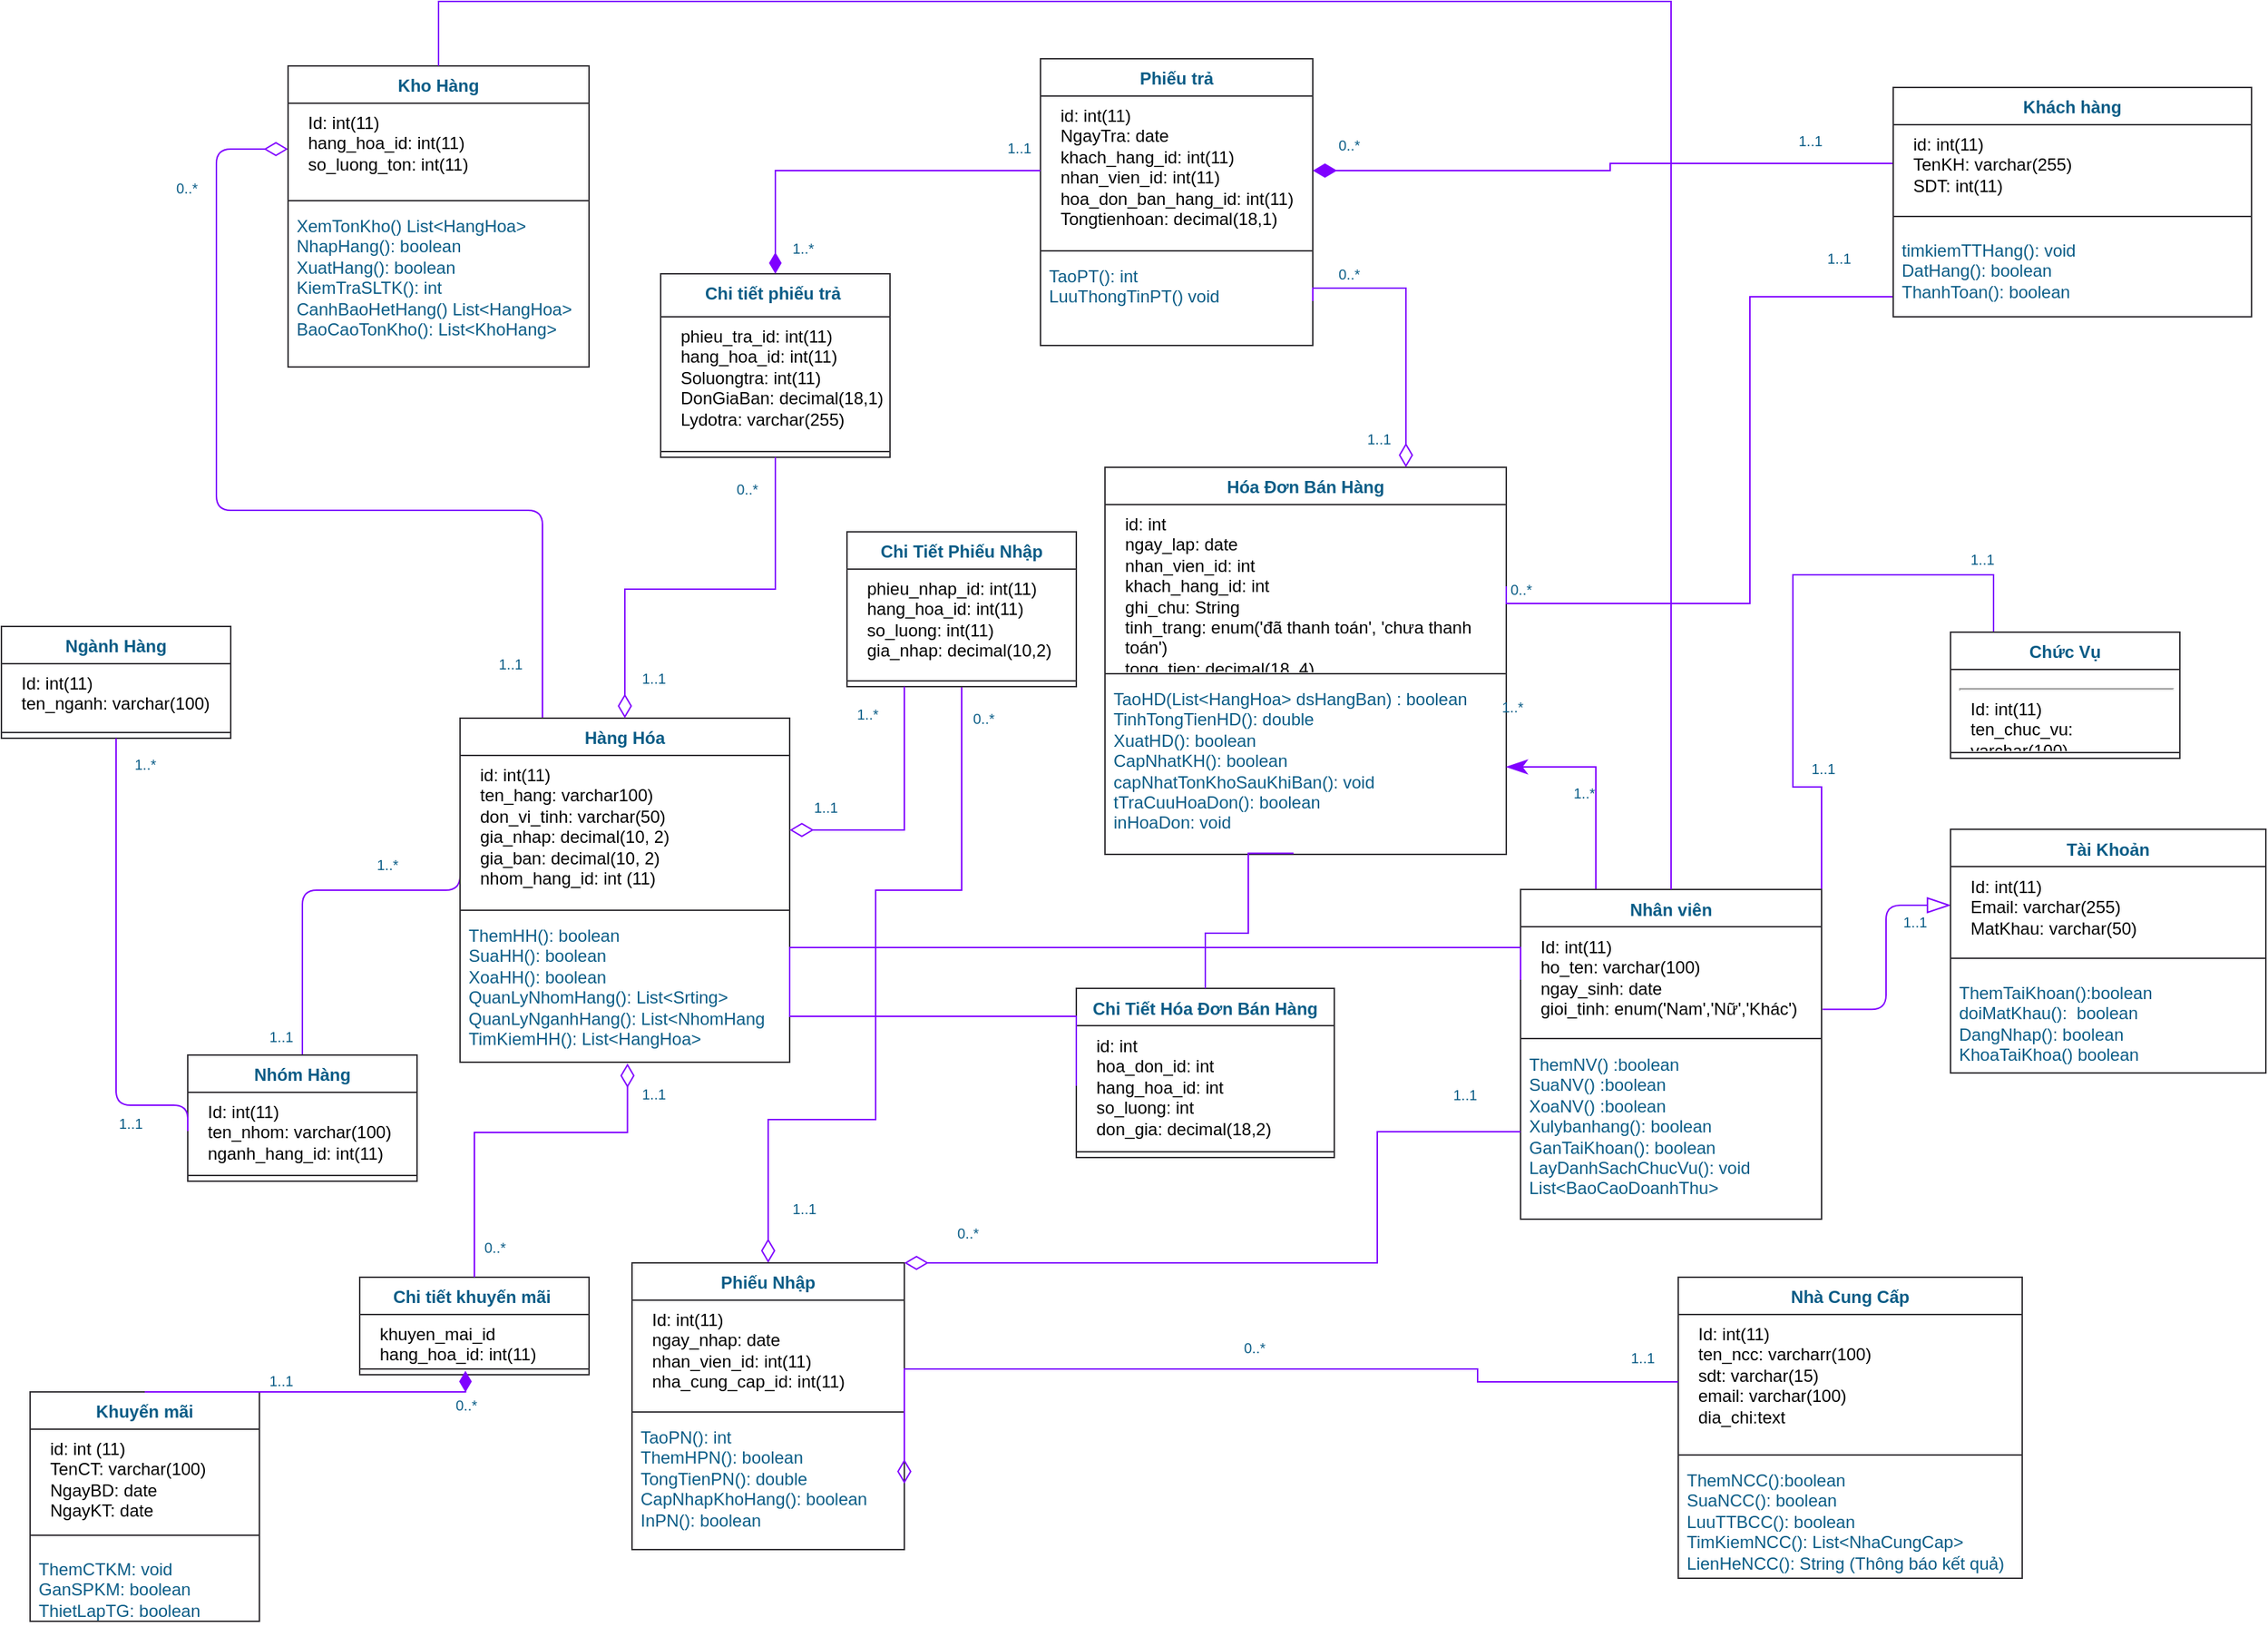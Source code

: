 <mxfile version="26.2.12">
  <diagram name="Page-1" id="efa7a0a1-bf9b-a30e-e6df-94a7791c09e9">
    <mxGraphModel dx="1897" dy="2352" grid="1" gridSize="10" guides="1" tooltips="1" connect="1" arrows="1" fold="1" page="1" pageScale="1" pageWidth="827" pageHeight="1169" background="none" math="0" shadow="0">
      <root>
        <mxCell id="0" />
        <mxCell id="1" parent="0" />
        <mxCell id="cm0d4Y98Hce47HyUnUgf-143" style="edgeStyle=orthogonalEdgeStyle;rounded=0;orthogonalLoop=1;jettySize=auto;html=1;exitX=1;exitY=0.5;exitDx=0;exitDy=0;entryX=0.5;entryY=0;entryDx=0;entryDy=0;strokeColor=#7F00FF;fontColor=#095C86;fillColor=#F694C1;endArrow=none;startFill=0;" parent="1" source="cm0d4Y98Hce47HyUnUgf-223" target="cm0d4Y98Hce47HyUnUgf-198" edge="1">
          <mxGeometry relative="1" as="geometry">
            <mxPoint x="1012.5" y="120" as="sourcePoint" />
            <mxPoint x="1280" y="110" as="targetPoint" />
            <Array as="points">
              <mxPoint x="1300" y="398" />
              <mxPoint x="1300" y="250" />
              <mxPoint x="1440" y="250" />
              <mxPoint x="1440" y="290" />
            </Array>
          </mxGeometry>
        </mxCell>
        <mxCell id="36" value="" style="endArrow=none;endSize=12;startArrow=diamondThin;startSize=14;startFill=0;edgeStyle=orthogonalEdgeStyle;labelBackgroundColor=none;strokeColor=#7F00FF;fontColor=default;exitX=0;exitY=0.5;exitDx=0;exitDy=0;entryX=0.25;entryY=0;entryDx=0;entryDy=0;" parent="1" source="cm0d4Y98Hce47HyUnUgf-211" target="cm0d4Y98Hce47HyUnUgf-231" edge="1">
          <mxGeometry y="160" as="geometry">
            <mxPoint x="494" y="178.36" as="sourcePoint" />
            <mxPoint x="390" y="302.5" as="targetPoint" />
            <Array as="points">
              <mxPoint x="200" y="-47" />
              <mxPoint x="200" y="205" />
              <mxPoint x="428" y="205" />
            </Array>
          </mxGeometry>
        </mxCell>
        <mxCell id="37" value="0..*" style="resizable=0;align=left;verticalAlign=top;labelBackgroundColor=none;fontSize=10;strokeColor=#AF45ED;shadow=1;fillColor=#F694C1;fontColor=#095C86;" parent="36" connectable="0" vertex="1">
          <mxGeometry x="-1" relative="1" as="geometry">
            <mxPoint x="-80" y="15" as="offset" />
          </mxGeometry>
        </mxCell>
        <mxCell id="87" value="" style="endArrow=none;endSize=12;startArrow=none;startSize=14;startFill=0;edgeStyle=orthogonalEdgeStyle;labelBackgroundColor=none;strokeColor=#7F00FF;fontColor=default;entryX=0.5;entryY=0;entryDx=0;entryDy=0;exitX=0;exitY=0.5;exitDx=0;exitDy=0;" parent="1" source="cm0d4Y98Hce47HyUnUgf-232" target="cm0d4Y98Hce47HyUnUgf-218" edge="1">
          <mxGeometry x="519.36" y="200" as="geometry">
            <mxPoint x="390" y="427.5" as="sourcePoint" />
            <mxPoint x="290" y="491.96" as="targetPoint" />
            <Array as="points">
              <mxPoint x="370" y="470" />
              <mxPoint x="260" y="470" />
            </Array>
          </mxGeometry>
        </mxCell>
        <mxCell id="88" value="1..*" style="resizable=0;align=left;verticalAlign=top;labelBackgroundColor=none;fontSize=10;strokeColor=#AF45ED;shadow=1;fillColor=#F694C1;fontColor=#095C86;" parent="87" connectable="0" vertex="1">
          <mxGeometry x="-1" relative="1" as="geometry">
            <mxPoint x="-60" y="12" as="offset" />
          </mxGeometry>
        </mxCell>
        <mxCell id="cm0d4Y98Hce47HyUnUgf-122" value="" style="endArrow=none;endSize=12;startArrow=blockThin;startSize=14;startFill=0;edgeStyle=orthogonalEdgeStyle;labelBackgroundColor=none;strokeColor=#7F00FF;fontColor=default;exitX=0;exitY=0.5;exitDx=0;exitDy=0;entryX=1.003;entryY=0.778;entryDx=0;entryDy=0;entryPerimeter=0;endFill=0;" parent="1" source="oXaitvEMse6mcmuLP06N-89" target="cm0d4Y98Hce47HyUnUgf-223" edge="1">
          <mxGeometry x="620" y="340" as="geometry">
            <mxPoint x="1400" y="511" as="sourcePoint" />
            <mxPoint x="1060" y="175" as="targetPoint" />
          </mxGeometry>
        </mxCell>
        <mxCell id="cm0d4Y98Hce47HyUnUgf-125" value="" style="resizable=0;align=right;verticalAlign=top;labelBackgroundColor=none;fontSize=10;strokeColor=#AF45ED;shadow=1;fillColor=#F694C1;fontColor=#095C86;" parent="1" connectable="0" vertex="1">
          <mxGeometry x="1241" y="427.5" as="geometry" />
        </mxCell>
        <mxCell id="cm0d4Y98Hce47HyUnUgf-137" value="" style="endArrow=none;endSize=12;startArrow=diamondThin;startSize=14;startFill=0;edgeStyle=orthogonalEdgeStyle;exitX=0.5;exitY=0;rounded=0;labelBackgroundColor=none;strokeColor=#7F00FF;fontColor=default;endFill=0;exitDx=0;exitDy=0;entryX=0.5;entryY=1;entryDx=0;entryDy=0;" parent="1" source="cm0d4Y98Hce47HyUnUgf-206" target="cm0d4Y98Hce47HyUnUgf-235" edge="1">
          <mxGeometry x="1209.36" y="170" as="geometry">
            <mxPoint x="790" y="585" as="sourcePoint" />
            <mxPoint x="724.48" y="382.444" as="targetPoint" />
            <Array as="points">
              <mxPoint x="585" y="630" />
              <mxPoint x="660" y="630" />
              <mxPoint x="660" y="470" />
              <mxPoint x="720" y="470" />
            </Array>
          </mxGeometry>
        </mxCell>
        <mxCell id="cm0d4Y98Hce47HyUnUgf-140" value="" style="edgeLabel;html=1;align=center;verticalAlign=middle;resizable=0;points=[];strokeColor=#AF45ED;fontColor=#095C86;fillColor=#F694C1;" parent="cm0d4Y98Hce47HyUnUgf-137" vertex="1" connectable="0">
          <mxGeometry relative="1" as="geometry">
            <mxPoint x="20" y="-28" as="offset" />
          </mxGeometry>
        </mxCell>
        <mxCell id="cm0d4Y98Hce47HyUnUgf-141" value="" style="edgeLabel;html=1;align=center;verticalAlign=middle;resizable=0;points=[];strokeColor=#AF45ED;fontColor=#095C86;fillColor=#F694C1;" parent="cm0d4Y98Hce47HyUnUgf-137" vertex="1" connectable="0">
          <mxGeometry relative="1" as="geometry">
            <mxPoint x="-1" y="40" as="offset" />
          </mxGeometry>
        </mxCell>
        <mxCell id="cm0d4Y98Hce47HyUnUgf-142" value="" style="edgeLabel;html=1;align=center;verticalAlign=middle;resizable=0;points=[];strokeColor=#AF45ED;fontColor=#095C86;fillColor=#F694C1;" parent="cm0d4Y98Hce47HyUnUgf-137" vertex="1" connectable="0">
          <mxGeometry relative="1" as="geometry">
            <mxPoint y="62" as="offset" />
          </mxGeometry>
        </mxCell>
        <mxCell id="cm0d4Y98Hce47HyUnUgf-145" value="1..1" style="resizable=0;align=left;verticalAlign=top;labelBackgroundColor=none;fontSize=10;strokeColor=#AF45ED;shadow=1;fillColor=#F694C1;fontColor=#095C86;" parent="1" connectable="0" vertex="1">
          <mxGeometry x="1350" y="320" as="geometry">
            <mxPoint x="72" y="-93" as="offset" />
          </mxGeometry>
        </mxCell>
        <mxCell id="cm0d4Y98Hce47HyUnUgf-147" value="1..1" style="resizable=0;align=left;verticalAlign=top;labelBackgroundColor=none;fontSize=10;strokeColor=#AF45ED;shadow=1;fillColor=#F694C1;fontColor=#095C86;" parent="1" connectable="0" vertex="1">
          <mxGeometry x="1330" y="370" as="geometry">
            <mxPoint x="-19" y="3" as="offset" />
          </mxGeometry>
        </mxCell>
        <mxCell id="cm0d4Y98Hce47HyUnUgf-148" value="1..1" style="resizable=0;align=left;verticalAlign=top;labelBackgroundColor=none;fontSize=10;strokeColor=#AF45ED;shadow=1;fillColor=#F694C1;fontColor=#095C86;" parent="1" connectable="0" vertex="1">
          <mxGeometry x="1390" y="470" as="geometry">
            <mxPoint x="-15" y="10" as="offset" />
          </mxGeometry>
        </mxCell>
        <mxCell id="cm0d4Y98Hce47HyUnUgf-152" value="1..1" style="resizable=0;align=left;verticalAlign=top;labelBackgroundColor=none;fontSize=10;strokeColor=#AF45ED;shadow=1;fillColor=#F694C1;fontColor=#095C86;" parent="1" connectable="0" vertex="1">
          <mxGeometry x="1200" y="774" as="geometry">
            <mxPoint x="-15" y="10" as="offset" />
          </mxGeometry>
        </mxCell>
        <mxCell id="cm0d4Y98Hce47HyUnUgf-153" value="0..*" style="resizable=0;align=left;verticalAlign=top;labelBackgroundColor=none;fontSize=10;strokeColor=#AF45ED;shadow=1;fillColor=#F694C1;fontColor=#095C86;" parent="1" connectable="0" vertex="1">
          <mxGeometry x="840" y="790" as="geometry">
            <mxPoint x="75" y="-13" as="offset" />
          </mxGeometry>
        </mxCell>
        <mxCell id="cm0d4Y98Hce47HyUnUgf-154" value="0..*" style="resizable=0;align=left;verticalAlign=top;labelBackgroundColor=none;fontSize=10;strokeColor=#AF45ED;shadow=1;fillColor=#F694C1;fontColor=#095C86;" parent="1" connectable="0" vertex="1">
          <mxGeometry x="805" y="350" as="geometry">
            <mxPoint x="-79" y="-12" as="offset" />
          </mxGeometry>
        </mxCell>
        <mxCell id="cm0d4Y98Hce47HyUnUgf-155" value="1..1" style="resizable=0;align=left;verticalAlign=top;labelBackgroundColor=none;fontSize=10;strokeColor=#AF45ED;shadow=1;fillColor=#F694C1;fontColor=#095C86;" parent="1" connectable="0" vertex="1">
          <mxGeometry x="615" y="670" as="geometry">
            <mxPoint x="-15" y="10" as="offset" />
          </mxGeometry>
        </mxCell>
        <mxCell id="cm0d4Y98Hce47HyUnUgf-163" value="1..*" style="resizable=0;align=left;verticalAlign=top;labelBackgroundColor=none;fontSize=10;strokeColor=#AF45ED;shadow=1;fillColor=#F694C1;fontColor=#095C86;" parent="1" connectable="0" vertex="1">
          <mxGeometry x="80" y="334" as="geometry">
            <mxPoint x="61" y="36" as="offset" />
          </mxGeometry>
        </mxCell>
        <mxCell id="cm0d4Y98Hce47HyUnUgf-164" value="1..1" style="resizable=0;align=left;verticalAlign=top;labelBackgroundColor=none;fontSize=10;strokeColor=#AF45ED;shadow=1;fillColor=#F694C1;fontColor=#095C86;" parent="1" connectable="0" vertex="1">
          <mxGeometry x="370" y="608.48" as="geometry">
            <mxPoint x="-240" y="12" as="offset" />
          </mxGeometry>
        </mxCell>
        <mxCell id="cm0d4Y98Hce47HyUnUgf-165" value="1..1" style="resizable=0;align=left;verticalAlign=top;labelBackgroundColor=none;fontSize=10;strokeColor=#AF45ED;shadow=1;fillColor=#F694C1;fontColor=#095C86;" parent="1" connectable="0" vertex="1">
          <mxGeometry x="250" y="550" as="geometry">
            <mxPoint x="-15" y="10" as="offset" />
          </mxGeometry>
        </mxCell>
        <mxCell id="cm0d4Y98Hce47HyUnUgf-166" value="1..1" style="resizable=0;align=left;verticalAlign=top;labelBackgroundColor=none;fontSize=10;strokeColor=#AF45ED;shadow=1;fillColor=#F694C1;fontColor=#095C86;" parent="1" connectable="0" vertex="1">
          <mxGeometry x="410" y="290" as="geometry">
            <mxPoint x="-15" y="10" as="offset" />
          </mxGeometry>
        </mxCell>
        <mxCell id="cm0d4Y98Hce47HyUnUgf-169" value="1..*" style="resizable=0;align=left;verticalAlign=top;labelBackgroundColor=none;fontSize=10;strokeColor=#AF45ED;shadow=1;fillColor=#F694C1;fontColor=#095C86;" parent="1" connectable="0" vertex="1">
          <mxGeometry x="660" y="325" as="geometry">
            <mxPoint x="-15" y="10" as="offset" />
          </mxGeometry>
        </mxCell>
        <mxCell id="cm0d4Y98Hce47HyUnUgf-170" value="1..1" style="resizable=0;align=left;verticalAlign=top;labelBackgroundColor=none;fontSize=10;strokeColor=#AF45ED;shadow=1;fillColor=#F694C1;fontColor=#095C86;" parent="1" connectable="0" vertex="1">
          <mxGeometry x="630" y="390" as="geometry">
            <mxPoint x="-15" y="10" as="offset" />
          </mxGeometry>
        </mxCell>
        <mxCell id="cm0d4Y98Hce47HyUnUgf-182" value="Nhà Cung Cấp" style="swimlane;fontStyle=1;align=center;verticalAlign=top;childLayout=stackLayout;horizontal=1;startSize=26;horizontalStack=0;resizeParent=1;resizeParentMax=0;resizeLast=0;collapsible=1;marginBottom=0;whiteSpace=wrap;html=1;strokeColor=light-dark(#333135, #d176ff);fontColor=#095C86;fillColor=#FFFFFF;" parent="1" vertex="1">
          <mxGeometry x="1220" y="740" width="240" height="210" as="geometry" />
        </mxCell>
        <mxCell id="cm0d4Y98Hce47HyUnUgf-183" value="&lt;p style=&quot;color: rgb(0, 0, 0); text-wrap-mode: nowrap; margin: 0px 0px 0px 8px;&quot;&gt;Id: int(11)&lt;/p&gt;&lt;p style=&quot;color: rgb(0, 0, 0); text-wrap-mode: nowrap; margin: 0px 0px 0px 8px;&quot;&gt;ten_ncc: varcharr(100)&lt;/p&gt;&lt;p style=&quot;color: rgb(0, 0, 0); text-wrap-mode: nowrap; margin: 0px 0px 0px 8px;&quot;&gt;sdt: varchar(15)&lt;/p&gt;&lt;p style=&quot;color: rgb(0, 0, 0); text-wrap-mode: nowrap; margin: 0px 0px 0px 8px;&quot;&gt;email: varchar(100)&lt;/p&gt;&lt;p style=&quot;color: rgb(0, 0, 0); text-wrap-mode: nowrap; margin: 0px 0px 0px 8px;&quot;&gt;dia_chi:text&lt;/p&gt;" style="text;strokeColor=none;fillColor=none;align=left;verticalAlign=top;spacingLeft=4;spacingRight=4;overflow=hidden;rotatable=0;points=[[0,0.5],[1,0.5]];portConstraint=eastwest;whiteSpace=wrap;html=1;fontColor=#095C86;" parent="cm0d4Y98Hce47HyUnUgf-182" vertex="1">
          <mxGeometry y="26" width="240" height="94" as="geometry" />
        </mxCell>
        <mxCell id="cm0d4Y98Hce47HyUnUgf-184" value="" style="line;strokeWidth=1;fillColor=none;align=left;verticalAlign=middle;spacingTop=-1;spacingLeft=3;spacingRight=3;rotatable=0;labelPosition=right;points=[];portConstraint=eastwest;strokeColor=inherit;fontColor=#095C86;" parent="cm0d4Y98Hce47HyUnUgf-182" vertex="1">
          <mxGeometry y="120" width="240" height="8" as="geometry" />
        </mxCell>
        <mxCell id="cm0d4Y98Hce47HyUnUgf-185" value="ThemNCC():boolean&lt;div&gt;SuaNCC(): boolean&lt;/div&gt;&lt;div&gt;LuuTTBCC(): boolean&lt;/div&gt;&lt;div&gt;TimKiemNCC(): List&amp;lt;NhaCungCap&amp;gt;&lt;/div&gt;&lt;div&gt;LienHeNCC(): String (Thông báo kết quả)&lt;/div&gt;" style="text;strokeColor=none;fillColor=none;align=left;verticalAlign=top;spacingLeft=4;spacingRight=4;overflow=hidden;rotatable=0;points=[[0,0.5],[1,0.5]];portConstraint=eastwest;whiteSpace=wrap;html=1;fontColor=#095C86;" parent="cm0d4Y98Hce47HyUnUgf-182" vertex="1">
          <mxGeometry y="128" width="240" height="82" as="geometry" />
        </mxCell>
        <mxCell id="cm0d4Y98Hce47HyUnUgf-198" value="Chức Vụ" style="swimlane;fontStyle=1;align=center;verticalAlign=top;childLayout=stackLayout;horizontal=1;startSize=26;horizontalStack=0;resizeParent=1;resizeParentMax=0;resizeLast=0;collapsible=1;marginBottom=0;whiteSpace=wrap;html=1;strokeColor=light-dark(#333135, #d176ff);fontColor=#095C86;fillColor=#FFFFFF;" parent="1" vertex="1">
          <mxGeometry x="1410" y="290" width="160" height="88" as="geometry" />
        </mxCell>
        <mxCell id="cm0d4Y98Hce47HyUnUgf-199" value="&lt;hr style=&quot;color: rgb(0, 0, 0); text-wrap-mode: nowrap;&quot;&gt;&lt;p style=&quot;color: rgb(0, 0, 0); text-wrap-mode: nowrap; margin: 0px 0px 0px 8px;&quot;&gt;Id: int(11)&lt;br&gt;&lt;/p&gt;&lt;p style=&quot;color: rgb(0, 0, 0); text-wrap-mode: nowrap; margin: 0px 0px 0px 8px;&quot;&gt;ten_chuc_vu: varchar(100)&lt;/p&gt;" style="text;strokeColor=none;fillColor=none;align=left;verticalAlign=top;spacingLeft=4;spacingRight=4;overflow=hidden;rotatable=0;points=[[0,0.5],[1,0.5]];portConstraint=eastwest;whiteSpace=wrap;html=1;fontColor=#095C86;" parent="cm0d4Y98Hce47HyUnUgf-198" vertex="1">
          <mxGeometry y="26" width="160" height="54" as="geometry" />
        </mxCell>
        <mxCell id="cm0d4Y98Hce47HyUnUgf-200" value="" style="line;strokeWidth=1;fillColor=none;align=left;verticalAlign=middle;spacingTop=-1;spacingLeft=3;spacingRight=3;rotatable=0;labelPosition=right;points=[];portConstraint=eastwest;strokeColor=inherit;fontColor=#095C86;" parent="cm0d4Y98Hce47HyUnUgf-198" vertex="1">
          <mxGeometry y="80" width="160" height="8" as="geometry" />
        </mxCell>
        <mxCell id="cm0d4Y98Hce47HyUnUgf-202" value="Hóa Đơn Bán Hàng" style="swimlane;fontStyle=1;align=center;verticalAlign=top;childLayout=stackLayout;horizontal=1;startSize=26;horizontalStack=0;resizeParent=1;resizeParentMax=0;resizeLast=0;collapsible=1;marginBottom=0;whiteSpace=wrap;html=1;strokeColor=light-dark(#333135, #d176ff);fontColor=#095C86;fillColor=#FFFFFF;" parent="1" vertex="1">
          <mxGeometry x="820" y="175" width="280" height="270" as="geometry" />
        </mxCell>
        <mxCell id="cm0d4Y98Hce47HyUnUgf-203" value="&lt;p style=&quot;margin: 0px 0px 0px 8px; color: rgb(0, 0, 0);&quot;&gt;&lt;font color=&quot;#000000&quot;&gt;&lt;span style=&quot;text-wrap-mode: nowrap;&quot;&gt;id: int&lt;/span&gt;&lt;/font&gt;&lt;/p&gt;&lt;p style=&quot;margin: 0px 0px 0px 8px; color: rgb(0, 0, 0);&quot;&gt;&lt;font color=&quot;#000000&quot;&gt;&lt;span style=&quot;text-wrap-mode: nowrap;&quot;&gt;ngay_lap: date&lt;/span&gt;&lt;/font&gt;&lt;/p&gt;&lt;p style=&quot;margin: 0px 0px 0px 8px; color: rgb(0, 0, 0);&quot;&gt;&lt;font color=&quot;#000000&quot;&gt;&lt;span style=&quot;text-wrap-mode: nowrap;&quot;&gt;nhan_vien_id: int&lt;/span&gt;&lt;/font&gt;&lt;/p&gt;&lt;p style=&quot;margin: 0px 0px 0px 8px; color: rgb(0, 0, 0);&quot;&gt;&lt;font color=&quot;#000000&quot;&gt;&lt;span style=&quot;text-wrap-mode: nowrap;&quot;&gt;khach_hang_id: int&lt;/span&gt;&lt;/font&gt;&lt;/p&gt;&lt;p style=&quot;margin: 0px 0px 0px 8px; color: rgb(0, 0, 0);&quot;&gt;&lt;font color=&quot;#000000&quot;&gt;&lt;span style=&quot;text-wrap-mode: nowrap;&quot;&gt;ghi_chu: String&lt;/span&gt;&lt;/font&gt;&lt;/p&gt;&lt;p style=&quot;margin: 0px 0px 0px 8px; color: rgb(0, 0, 0);&quot;&gt;&lt;font color=&quot;#000000&quot;&gt;&lt;span style=&quot;text-wrap-mode: nowrap;&quot;&gt;tinh_trang: enum(&#39;đã thanh toán&#39;, &#39;chưa thanh toán&#39;)&lt;/span&gt;&lt;/font&gt;&lt;/p&gt;&lt;p style=&quot;margin: 0px 0px 0px 8px; color: rgb(0, 0, 0);&quot;&gt;&lt;font color=&quot;#000000&quot;&gt;&lt;span style=&quot;text-wrap-mode: nowrap;&quot;&gt;tong_tien: decimal(18, 4)&lt;/span&gt;&lt;/font&gt;&lt;/p&gt;" style="text;strokeColor=none;fillColor=none;align=left;verticalAlign=top;spacingLeft=4;spacingRight=4;overflow=hidden;rotatable=0;points=[[0,0.5],[1,0.5]];portConstraint=eastwest;whiteSpace=wrap;html=1;fontColor=#095C86;" parent="cm0d4Y98Hce47HyUnUgf-202" vertex="1">
          <mxGeometry y="26" width="280" height="114" as="geometry" />
        </mxCell>
        <mxCell id="cm0d4Y98Hce47HyUnUgf-204" value="" style="line;strokeWidth=1;fillColor=none;align=left;verticalAlign=middle;spacingTop=-1;spacingLeft=3;spacingRight=3;rotatable=0;labelPosition=right;points=[];portConstraint=eastwest;strokeColor=inherit;fontColor=#095C86;" parent="cm0d4Y98Hce47HyUnUgf-202" vertex="1">
          <mxGeometry y="140" width="280" height="8" as="geometry" />
        </mxCell>
        <mxCell id="cm0d4Y98Hce47HyUnUgf-205" value="TaoHD(List&amp;lt;HangHoa&amp;gt; dsHangBan) : boolean&amp;nbsp;&lt;div&gt;TinhTongTienHD(): double&lt;/div&gt;&lt;div&gt;XuatHD(): boolean&lt;/div&gt;&lt;div&gt;CapNhatKH(): boolean&lt;/div&gt;&lt;div&gt;capNhatTonKhoSauKhiBan(): void&lt;/div&gt;&lt;div&gt;tTraCuuHoaDon(): boolean&lt;/div&gt;&lt;div&gt;inHoaDon: void&lt;/div&gt;" style="text;strokeColor=none;fillColor=none;align=left;verticalAlign=top;spacingLeft=4;spacingRight=4;overflow=hidden;rotatable=0;points=[[0,0.5],[1,0.5]];portConstraint=eastwest;whiteSpace=wrap;html=1;fontColor=#095C86;" parent="cm0d4Y98Hce47HyUnUgf-202" vertex="1">
          <mxGeometry y="148" width="280" height="122" as="geometry" />
        </mxCell>
        <mxCell id="cm0d4Y98Hce47HyUnUgf-206" value="Phiếu Nhập" style="swimlane;fontStyle=1;align=center;verticalAlign=top;childLayout=stackLayout;horizontal=1;startSize=26;horizontalStack=0;resizeParent=1;resizeParentMax=0;resizeLast=0;collapsible=1;marginBottom=0;whiteSpace=wrap;html=1;strokeColor=light-dark(#333135, #d176ff);fontColor=#095C86;fillColor=#FFFFFF;" parent="1" vertex="1">
          <mxGeometry x="490" y="730" width="190" height="200" as="geometry" />
        </mxCell>
        <mxCell id="cm0d4Y98Hce47HyUnUgf-207" value="&lt;p style=&quot;color: rgb(0, 0, 0); text-wrap-mode: nowrap; margin: 0px 0px 0px 8px;&quot;&gt;Id: int(11)&lt;/p&gt;&lt;p style=&quot;color: rgb(0, 0, 0); text-wrap-mode: nowrap; margin: 0px 0px 0px 8px;&quot;&gt;ngay_nhap: date&lt;/p&gt;&lt;p style=&quot;color: rgb(0, 0, 0); text-wrap-mode: nowrap; margin: 0px 0px 0px 8px;&quot;&gt;nhan_vien_id: int(11)&lt;/p&gt;&lt;p style=&quot;color: rgb(0, 0, 0); text-wrap-mode: nowrap; margin: 0px 0px 0px 8px;&quot;&gt;nha_cung_cap_id: int(11)&lt;/p&gt;" style="text;strokeColor=none;fillColor=none;align=left;verticalAlign=top;spacingLeft=4;spacingRight=4;overflow=hidden;rotatable=0;points=[[0,0.5],[1,0.5]];portConstraint=eastwest;whiteSpace=wrap;html=1;fontColor=#095C86;" parent="cm0d4Y98Hce47HyUnUgf-206" vertex="1">
          <mxGeometry y="26" width="190" height="74" as="geometry" />
        </mxCell>
        <mxCell id="cm0d4Y98Hce47HyUnUgf-208" value="" style="line;strokeWidth=1;fillColor=none;align=left;verticalAlign=middle;spacingTop=-1;spacingLeft=3;spacingRight=3;rotatable=0;labelPosition=right;points=[];portConstraint=eastwest;strokeColor=inherit;fontColor=#095C86;" parent="cm0d4Y98Hce47HyUnUgf-206" vertex="1">
          <mxGeometry y="100" width="190" height="8" as="geometry" />
        </mxCell>
        <mxCell id="cm0d4Y98Hce47HyUnUgf-209" value="TaoPN(): int&lt;div&gt;ThemHPN(): boolean&lt;/div&gt;&lt;div&gt;TongTienPN(): double&lt;/div&gt;&lt;div&gt;CapNhapKhoHang(): boolean&lt;/div&gt;&lt;div&gt;InPN(): boolean&lt;/div&gt;" style="text;strokeColor=none;fillColor=none;align=left;verticalAlign=top;spacingLeft=4;spacingRight=4;overflow=hidden;rotatable=0;points=[[0,0.5],[1,0.5]];portConstraint=eastwest;whiteSpace=wrap;html=1;fontColor=#095C86;" parent="cm0d4Y98Hce47HyUnUgf-206" vertex="1">
          <mxGeometry y="108" width="190" height="92" as="geometry" />
        </mxCell>
        <mxCell id="cm0d4Y98Hce47HyUnUgf-210" value="Kho Hàng" style="swimlane;fontStyle=1;align=center;verticalAlign=top;childLayout=stackLayout;horizontal=1;startSize=26;horizontalStack=0;resizeParent=1;resizeParentMax=0;resizeLast=0;collapsible=1;marginBottom=0;whiteSpace=wrap;html=1;strokeColor=light-dark(#333135, #d176ff);fontColor=#095C86;fillColor=#FFFFFF;" parent="1" vertex="1">
          <mxGeometry x="250" y="-105" width="210" height="210" as="geometry" />
        </mxCell>
        <mxCell id="cm0d4Y98Hce47HyUnUgf-211" value="&lt;p style=&quot;color: rgb(0, 0, 0); text-wrap-mode: nowrap; margin: 0px 0px 0px 8px;&quot;&gt;Id: int(11)&lt;br&gt;&lt;/p&gt;&lt;p style=&quot;color: rgb(0, 0, 0); text-wrap-mode: nowrap; margin: 0px 0px 0px 8px;&quot;&gt;hang_hoa_id: int(11)&lt;/p&gt;&lt;p style=&quot;color: rgb(0, 0, 0); text-wrap-mode: nowrap; margin: 0px 0px 0px 8px;&quot;&gt;so_luong_ton: int(11)&lt;/p&gt;" style="text;strokeColor=none;fillColor=none;align=left;verticalAlign=top;spacingLeft=4;spacingRight=4;overflow=hidden;rotatable=0;points=[[0,0.5],[1,0.5]];portConstraint=eastwest;whiteSpace=wrap;html=1;fontColor=#095C86;" parent="cm0d4Y98Hce47HyUnUgf-210" vertex="1">
          <mxGeometry y="26" width="210" height="64" as="geometry" />
        </mxCell>
        <mxCell id="cm0d4Y98Hce47HyUnUgf-212" value="" style="line;strokeWidth=1;fillColor=none;align=left;verticalAlign=middle;spacingTop=-1;spacingLeft=3;spacingRight=3;rotatable=0;labelPosition=right;points=[];portConstraint=eastwest;strokeColor=inherit;fontColor=#095C86;" parent="cm0d4Y98Hce47HyUnUgf-210" vertex="1">
          <mxGeometry y="90" width="210" height="8" as="geometry" />
        </mxCell>
        <mxCell id="cm0d4Y98Hce47HyUnUgf-213" value="XemTonKho() List&amp;lt;HangHoa&amp;gt;&lt;div&gt;NhapHang(): boolean&lt;/div&gt;&lt;div&gt;XuatHang(): boolean&lt;/div&gt;&lt;div&gt;KiemTraSLTK(): int&lt;/div&gt;&lt;div&gt;CanhBaoHetHang() List&amp;lt;HangHoa&amp;gt;&lt;/div&gt;&lt;div&gt;BaoCaoTonKho(): List&amp;lt;KhoHang&amp;gt;&lt;/div&gt;" style="text;strokeColor=none;fillColor=none;align=left;verticalAlign=top;spacingLeft=4;spacingRight=4;overflow=hidden;rotatable=0;points=[[0,0.5],[1,0.5]];portConstraint=eastwest;whiteSpace=wrap;html=1;fontColor=#095C86;" parent="cm0d4Y98Hce47HyUnUgf-210" vertex="1">
          <mxGeometry y="98" width="210" height="112" as="geometry" />
        </mxCell>
        <mxCell id="cm0d4Y98Hce47HyUnUgf-214" value="Ngành Hàng" style="swimlane;fontStyle=1;align=center;verticalAlign=top;childLayout=stackLayout;horizontal=1;startSize=26;horizontalStack=0;resizeParent=1;resizeParentMax=0;resizeLast=0;collapsible=1;marginBottom=0;whiteSpace=wrap;html=1;strokeColor=light-dark(#333135, #d176ff);fontColor=#095C86;fillColor=#FFFFFF;" parent="1" vertex="1">
          <mxGeometry x="50" y="286" width="160" height="78" as="geometry" />
        </mxCell>
        <mxCell id="cm0d4Y98Hce47HyUnUgf-215" value="&lt;p style=&quot;color: rgb(0, 0, 0); text-wrap-mode: nowrap; margin: 0px 0px 0px 8px;&quot;&gt;Id: int(11)&lt;/p&gt;&lt;p style=&quot;color: rgb(0, 0, 0); text-wrap-mode: nowrap; margin: 0px 0px 0px 8px;&quot;&gt;ten_nganh: varchar(100)&lt;/p&gt;" style="text;strokeColor=none;fillColor=none;align=left;verticalAlign=top;spacingLeft=4;spacingRight=4;overflow=hidden;rotatable=0;points=[[0,0.5],[1,0.5]];portConstraint=eastwest;whiteSpace=wrap;html=1;fontColor=#095C86;" parent="cm0d4Y98Hce47HyUnUgf-214" vertex="1">
          <mxGeometry y="26" width="160" height="44" as="geometry" />
        </mxCell>
        <mxCell id="cm0d4Y98Hce47HyUnUgf-216" value="" style="line;strokeWidth=1;fillColor=none;align=left;verticalAlign=middle;spacingTop=-1;spacingLeft=3;spacingRight=3;rotatable=0;labelPosition=right;points=[];portConstraint=eastwest;strokeColor=inherit;fontColor=#095C86;" parent="cm0d4Y98Hce47HyUnUgf-214" vertex="1">
          <mxGeometry y="70" width="160" height="8" as="geometry" />
        </mxCell>
        <mxCell id="cm0d4Y98Hce47HyUnUgf-218" value="Nhóm Hàng" style="swimlane;fontStyle=1;align=center;verticalAlign=top;childLayout=stackLayout;horizontal=1;startSize=26;horizontalStack=0;resizeParent=1;resizeParentMax=0;resizeLast=0;collapsible=1;marginBottom=0;whiteSpace=wrap;html=1;strokeColor=light-dark(#333135, #d176ff);fontColor=#095C86;fillColor=#FFFFFF;" parent="1" vertex="1">
          <mxGeometry x="180" y="585" width="160" height="88" as="geometry" />
        </mxCell>
        <mxCell id="cm0d4Y98Hce47HyUnUgf-219" value="&lt;p style=&quot;color: rgb(0, 0, 0); text-wrap-mode: nowrap; margin: 0px 0px 0px 8px;&quot;&gt;Id: int(11)&lt;/p&gt;&lt;p style=&quot;color: rgb(0, 0, 0); text-wrap-mode: nowrap; margin: 0px 0px 0px 8px;&quot;&gt;ten_nhom: varchar(100)&lt;/p&gt;&lt;p style=&quot;color: rgb(0, 0, 0); text-wrap-mode: nowrap; margin: 0px 0px 0px 8px;&quot;&gt;nganh_hang_id: int(11)&lt;/p&gt;" style="text;strokeColor=none;fillColor=none;align=left;verticalAlign=top;spacingLeft=4;spacingRight=4;overflow=hidden;rotatable=0;points=[[0,0.5],[1,0.5]];portConstraint=eastwest;whiteSpace=wrap;html=1;fontColor=#095C86;" parent="cm0d4Y98Hce47HyUnUgf-218" vertex="1">
          <mxGeometry y="26" width="160" height="54" as="geometry" />
        </mxCell>
        <mxCell id="cm0d4Y98Hce47HyUnUgf-220" value="" style="line;strokeWidth=1;fillColor=none;align=left;verticalAlign=middle;spacingTop=-1;spacingLeft=3;spacingRight=3;rotatable=0;labelPosition=right;points=[];portConstraint=eastwest;strokeColor=inherit;fontColor=#095C86;" parent="cm0d4Y98Hce47HyUnUgf-218" vertex="1">
          <mxGeometry y="80" width="160" height="8" as="geometry" />
        </mxCell>
        <mxCell id="X0fYnVSRhOy8A3_jzXu8-139" style="edgeStyle=orthogonalEdgeStyle;rounded=0;orthogonalLoop=1;jettySize=auto;html=1;exitX=0.25;exitY=0;exitDx=0;exitDy=0;entryX=1;entryY=0.5;entryDx=0;entryDy=0;strokeColor=#7F00FF;endSize=12;startSize=14;endArrow=classicThin;endFill=1;" parent="1" source="cm0d4Y98Hce47HyUnUgf-222" target="cm0d4Y98Hce47HyUnUgf-205" edge="1">
          <mxGeometry relative="1" as="geometry" />
        </mxCell>
        <mxCell id="cm0d4Y98Hce47HyUnUgf-222" value="Nhân viên" style="swimlane;fontStyle=1;align=center;verticalAlign=top;childLayout=stackLayout;horizontal=1;startSize=26;horizontalStack=0;resizeParent=1;resizeParentMax=0;resizeLast=0;collapsible=1;marginBottom=0;whiteSpace=wrap;html=1;strokeColor=light-dark(#333135, #d176ff);fontColor=#095C86;fillColor=#FFFFFF;" parent="1" vertex="1">
          <mxGeometry x="1110" y="469.5" width="210" height="230" as="geometry" />
        </mxCell>
        <mxCell id="cm0d4Y98Hce47HyUnUgf-223" value="&lt;p style=&quot;color: rgb(0, 0, 0); text-wrap-mode: nowrap; margin: 0px 0px 0px 8px;&quot;&gt;Id: int(11)&lt;/p&gt;&lt;p style=&quot;color: rgb(0, 0, 0); text-wrap-mode: nowrap; margin: 0px 0px 0px 8px;&quot;&gt;ho_ten: varchar(100)&lt;/p&gt;&lt;p style=&quot;color: rgb(0, 0, 0); text-wrap-mode: nowrap; margin: 0px 0px 0px 8px;&quot;&gt;ngay_sinh: date&lt;/p&gt;&lt;p style=&quot;color: rgb(0, 0, 0); text-wrap-mode: nowrap; margin: 0px 0px 0px 8px;&quot;&gt;gioi_tinh: enum(&#39;Nam&#39;,&#39;Nữ&#39;,&#39;Khác&#39;)&lt;/p&gt;" style="text;strokeColor=none;fillColor=none;align=left;verticalAlign=top;spacingLeft=4;spacingRight=4;overflow=hidden;rotatable=0;points=[[0,0.5],[1,0.5]];portConstraint=eastwest;whiteSpace=wrap;html=1;fontColor=#095C86;" parent="cm0d4Y98Hce47HyUnUgf-222" vertex="1">
          <mxGeometry y="26" width="210" height="74" as="geometry" />
        </mxCell>
        <mxCell id="cm0d4Y98Hce47HyUnUgf-224" value="" style="line;strokeWidth=1;fillColor=none;align=left;verticalAlign=middle;spacingTop=-1;spacingLeft=3;spacingRight=3;rotatable=0;labelPosition=right;points=[];portConstraint=eastwest;strokeColor=inherit;fontColor=#095C86;" parent="cm0d4Y98Hce47HyUnUgf-222" vertex="1">
          <mxGeometry y="100" width="210" height="8" as="geometry" />
        </mxCell>
        <mxCell id="cm0d4Y98Hce47HyUnUgf-225" value="ThemNV() :boolean&lt;div&gt;SuaNV() :&lt;span style=&quot;background-color: transparent; color: light-dark(rgb(9, 92, 134), rgb(112, 183, 219));&quot;&gt;boolean&lt;/span&gt;&lt;/div&gt;&lt;div&gt;XoaNV() :&lt;span style=&quot;background-color: transparent; color: light-dark(rgb(9, 92, 134), rgb(112, 183, 219));&quot;&gt;boolean&lt;/span&gt;&lt;/div&gt;&lt;div&gt;&lt;span style=&quot;background-color: transparent; color: light-dark(rgb(9, 92, 134), rgb(112, 183, 219));&quot;&gt;Xulybanhang(): boolean&lt;/span&gt;&lt;/div&gt;&lt;div&gt;GanTaiKhoan(): boolean&lt;/div&gt;&lt;div&gt;LayDanhSachChucVu(): void&lt;/div&gt;&lt;div&gt;List&amp;lt;BaoCaoDoanhThu&amp;gt;&lt;/div&gt;" style="text;strokeColor=none;fillColor=none;align=left;verticalAlign=top;spacingLeft=4;spacingRight=4;overflow=hidden;rotatable=0;points=[[0,0.5],[1,0.5]];portConstraint=eastwest;whiteSpace=wrap;html=1;fontColor=#095C86;" parent="cm0d4Y98Hce47HyUnUgf-222" vertex="1">
          <mxGeometry y="108" width="210" height="122" as="geometry" />
        </mxCell>
        <mxCell id="cm0d4Y98Hce47HyUnUgf-231" value="Hàng Hóa" style="swimlane;fontStyle=1;align=center;verticalAlign=top;childLayout=stackLayout;horizontal=1;startSize=26;horizontalStack=0;resizeParent=1;resizeParentMax=0;resizeLast=0;collapsible=1;marginBottom=0;whiteSpace=wrap;html=1;strokeColor=light-dark(#333135, #d176ff);fontColor=#095C86;fillColor=#FFFFFF;" parent="1" vertex="1">
          <mxGeometry x="370" y="350" width="230" height="240" as="geometry" />
        </mxCell>
        <mxCell id="cm0d4Y98Hce47HyUnUgf-232" value="&lt;p style=&quot;color: rgb(0, 0, 0); text-wrap-mode: nowrap; margin: 0px 0px 0px 8px;&quot;&gt;id: int(11)&lt;/p&gt;&lt;p style=&quot;color: rgb(0, 0, 0); text-wrap-mode: nowrap; margin: 0px 0px 0px 8px;&quot;&gt;ten_hang: varchar100)&lt;/p&gt;&lt;p style=&quot;color: rgb(0, 0, 0); text-wrap-mode: nowrap; margin: 0px 0px 0px 8px;&quot;&gt;don_vi_tinh: varchar(50)&lt;/p&gt;&lt;p style=&quot;color: rgb(0, 0, 0); text-wrap-mode: nowrap; margin: 0px 0px 0px 8px;&quot;&gt;gia_nhap: decimal(10, 2)&lt;/p&gt;&lt;p style=&quot;color: rgb(0, 0, 0); text-wrap-mode: nowrap; margin: 0px 0px 0px 8px;&quot;&gt;gia_ban: decimal(10, 2)&lt;/p&gt;&lt;p style=&quot;color: rgb(0, 0, 0); text-wrap-mode: nowrap; margin: 0px 0px 0px 8px;&quot;&gt;nhom_hang_id: int (11)&lt;/p&gt;" style="text;strokeColor=none;fillColor=none;align=left;verticalAlign=top;spacingLeft=4;spacingRight=4;overflow=hidden;rotatable=0;points=[[0,0.5],[1,0.5]];portConstraint=eastwest;whiteSpace=wrap;html=1;fontColor=#095C86;" parent="cm0d4Y98Hce47HyUnUgf-231" vertex="1">
          <mxGeometry y="26" width="230" height="104" as="geometry" />
        </mxCell>
        <mxCell id="cm0d4Y98Hce47HyUnUgf-233" value="" style="line;strokeWidth=1;fillColor=none;align=left;verticalAlign=middle;spacingTop=-1;spacingLeft=3;spacingRight=3;rotatable=0;labelPosition=right;points=[];portConstraint=eastwest;strokeColor=inherit;fontColor=#095C86;" parent="cm0d4Y98Hce47HyUnUgf-231" vertex="1">
          <mxGeometry y="130" width="230" height="8" as="geometry" />
        </mxCell>
        <mxCell id="cm0d4Y98Hce47HyUnUgf-234" value="ThemHH(): boolean&lt;div&gt;SuaHH():&amp;nbsp;&lt;span style=&quot;background-color: transparent; color: light-dark(rgb(9, 92, 134), rgb(112, 183, 219));&quot;&gt;boolean&lt;/span&gt;&lt;/div&gt;&lt;div&gt;XoaHH():&amp;nbsp;&lt;span style=&quot;background-color: transparent; color: light-dark(rgb(9, 92, 134), rgb(112, 183, 219));&quot;&gt;boolean&lt;/span&gt;&lt;/div&gt;&lt;div&gt;QuanLyNhomHang(): List&amp;lt;Srting&amp;gt;&lt;/div&gt;&lt;div&gt;QuanLyNganhHang(): List&amp;lt;NhomHang&lt;br&gt;TimKiemHH(): List&amp;lt;HangHoa&amp;gt;&lt;/div&gt;" style="text;strokeColor=none;fillColor=none;align=left;verticalAlign=top;spacingLeft=4;spacingRight=4;overflow=hidden;rotatable=0;points=[[0,0.5],[1,0.5]];portConstraint=eastwest;whiteSpace=wrap;html=1;fontColor=#095C86;" parent="cm0d4Y98Hce47HyUnUgf-231" vertex="1">
          <mxGeometry y="138" width="230" height="102" as="geometry" />
        </mxCell>
        <mxCell id="cm0d4Y98Hce47HyUnUgf-235" value="Chi Tiết Phiếu Nhập" style="swimlane;fontStyle=1;align=center;verticalAlign=top;childLayout=stackLayout;horizontal=1;startSize=26;horizontalStack=0;resizeParent=1;resizeParentMax=0;resizeLast=0;collapsible=1;marginBottom=0;whiteSpace=wrap;html=1;strokeColor=light-dark(#333135, #d176ff);fontColor=#095C86;fillColor=#FFFFFF;" parent="1" vertex="1">
          <mxGeometry x="640" y="220" width="160" height="108" as="geometry" />
        </mxCell>
        <mxCell id="cm0d4Y98Hce47HyUnUgf-236" value="&lt;p style=&quot;color: rgb(0, 0, 0); text-wrap-mode: nowrap; margin: 0px 0px 0px 8px;&quot;&gt;phieu_nhap_id: int(11)&lt;/p&gt;&lt;p style=&quot;color: rgb(0, 0, 0); text-wrap-mode: nowrap; margin: 0px 0px 0px 8px;&quot;&gt;hang_hoa_id: int(11)&lt;/p&gt;&lt;p style=&quot;color: rgb(0, 0, 0); text-wrap-mode: nowrap; margin: 0px 0px 0px 8px;&quot;&gt;so_luong: int(11)&lt;/p&gt;&lt;p style=&quot;color: rgb(0, 0, 0); text-wrap-mode: nowrap; margin: 0px 0px 0px 8px;&quot;&gt;gia_nhap: decimal(10,2)&lt;/p&gt;" style="text;strokeColor=none;fillColor=none;align=left;verticalAlign=top;spacingLeft=4;spacingRight=4;overflow=hidden;rotatable=0;points=[[0,0.5],[1,0.5]];portConstraint=eastwest;whiteSpace=wrap;html=1;fontColor=#095C86;" parent="cm0d4Y98Hce47HyUnUgf-235" vertex="1">
          <mxGeometry y="26" width="160" height="74" as="geometry" />
        </mxCell>
        <mxCell id="cm0d4Y98Hce47HyUnUgf-237" value="" style="line;strokeWidth=1;fillColor=none;align=left;verticalAlign=middle;spacingTop=-1;spacingLeft=3;spacingRight=3;rotatable=0;labelPosition=right;points=[];portConstraint=eastwest;strokeColor=inherit;fontColor=#095C86;" parent="cm0d4Y98Hce47HyUnUgf-235" vertex="1">
          <mxGeometry y="100" width="160" height="8" as="geometry" />
        </mxCell>
        <mxCell id="X0fYnVSRhOy8A3_jzXu8-103" value="" style="endArrow=none;endSize=12;startArrow=none;startSize=14;startFill=0;edgeStyle=orthogonalEdgeStyle;labelBackgroundColor=none;strokeColor=#7F00FF;fontColor=default;exitX=0.5;exitY=1;exitDx=0;exitDy=0;entryX=0;entryY=0.5;entryDx=0;entryDy=0;" parent="1" source="cm0d4Y98Hce47HyUnUgf-214" target="cm0d4Y98Hce47HyUnUgf-219" edge="1">
          <mxGeometry x="369.36" y="360" as="geometry">
            <mxPoint x="70" y="420" as="sourcePoint" />
            <mxPoint x="135" y="790" as="targetPoint" />
            <Array as="points">
              <mxPoint x="130" y="620" />
              <mxPoint x="180" y="620" />
            </Array>
          </mxGeometry>
        </mxCell>
        <mxCell id="X0fYnVSRhOy8A3_jzXu8-104" value="" style="resizable=0;align=left;verticalAlign=top;labelBackgroundColor=none;fontSize=10;strokeColor=#AF45ED;shadow=1;fillColor=#F694C1;fontColor=#095C86;" parent="X0fYnVSRhOy8A3_jzXu8-103" connectable="0" vertex="1">
          <mxGeometry x="-1" relative="1" as="geometry">
            <mxPoint x="-31.08" as="offset" />
          </mxGeometry>
        </mxCell>
        <mxCell id="X0fYnVSRhOy8A3_jzXu8-106" value="Chi tiết khuyến mãi&amp;nbsp;" style="swimlane;fontStyle=1;align=center;verticalAlign=top;childLayout=stackLayout;horizontal=1;startSize=26;horizontalStack=0;resizeParent=1;resizeParentMax=0;resizeLast=0;collapsible=1;marginBottom=0;whiteSpace=wrap;html=1;strokeColor=light-dark(#333135, #d176ff);fontColor=#095C86;fillColor=#FFFFFF;" parent="1" vertex="1">
          <mxGeometry x="300" y="740" width="160" height="68" as="geometry" />
        </mxCell>
        <mxCell id="X0fYnVSRhOy8A3_jzXu8-107" value="&lt;p style=&quot;color: rgb(0, 0, 0); text-wrap-mode: nowrap; margin: 0px 0px 0px 8px;&quot;&gt;khuyen_mai_id&lt;/p&gt;&lt;p style=&quot;color: rgb(0, 0, 0); text-wrap-mode: nowrap; margin: 0px 0px 0px 8px;&quot;&gt;hang_hoa_id: int(11)&lt;/p&gt;" style="text;strokeColor=none;fillColor=none;align=left;verticalAlign=top;spacingLeft=4;spacingRight=4;overflow=hidden;rotatable=0;points=[[0,0.5],[1,0.5]];portConstraint=eastwest;whiteSpace=wrap;html=1;fontColor=#095C86;" parent="X0fYnVSRhOy8A3_jzXu8-106" vertex="1">
          <mxGeometry y="26" width="160" height="34" as="geometry" />
        </mxCell>
        <mxCell id="X0fYnVSRhOy8A3_jzXu8-108" value="" style="line;strokeWidth=1;fillColor=none;align=left;verticalAlign=middle;spacingTop=-1;spacingLeft=3;spacingRight=3;rotatable=0;labelPosition=right;points=[];portConstraint=eastwest;strokeColor=inherit;fontColor=#095C86;" parent="X0fYnVSRhOy8A3_jzXu8-106" vertex="1">
          <mxGeometry y="60" width="160" height="8" as="geometry" />
        </mxCell>
        <mxCell id="X0fYnVSRhOy8A3_jzXu8-110" value="Khuyến mãi" style="swimlane;fontStyle=1;align=center;verticalAlign=top;childLayout=stackLayout;horizontal=1;startSize=26;horizontalStack=0;resizeParent=1;resizeParentMax=0;resizeLast=0;collapsible=1;marginBottom=0;whiteSpace=wrap;html=1;strokeColor=light-dark(#333135, #d176ff);fontColor=#095C86;fillColor=#FFFFFF;" parent="1" vertex="1">
          <mxGeometry x="70" y="820" width="160" height="160" as="geometry" />
        </mxCell>
        <mxCell id="X0fYnVSRhOy8A3_jzXu8-111" value="&lt;p style=&quot;color: rgb(0, 0, 0); text-wrap-mode: nowrap; margin: 0px 0px 0px 8px;&quot;&gt;id: int (11)&lt;/p&gt;&lt;p style=&quot;color: rgb(0, 0, 0); text-wrap-mode: nowrap; margin: 0px 0px 0px 8px;&quot;&gt;TenCT: varchar(100)&lt;/p&gt;&lt;p style=&quot;color: rgb(0, 0, 0); text-wrap-mode: nowrap; margin: 0px 0px 0px 8px;&quot;&gt;NgayBD: date&lt;/p&gt;&lt;p style=&quot;color: rgb(0, 0, 0); text-wrap-mode: nowrap; margin: 0px 0px 0px 8px;&quot;&gt;NgayKT: date&lt;/p&gt;&lt;p style=&quot;color: rgb(0, 0, 0); text-wrap-mode: nowrap; margin: 0px 0px 0px 8px;&quot;&gt;MucGiam: decimal(5,2)&lt;/p&gt;" style="text;strokeColor=none;fillColor=none;align=left;verticalAlign=top;spacingLeft=4;spacingRight=4;overflow=hidden;rotatable=0;points=[[0,0.5],[1,0.5]];portConstraint=eastwest;whiteSpace=wrap;html=1;fontColor=#095C86;" parent="X0fYnVSRhOy8A3_jzXu8-110" vertex="1">
          <mxGeometry y="26" width="160" height="64" as="geometry" />
        </mxCell>
        <mxCell id="X0fYnVSRhOy8A3_jzXu8-112" value="" style="line;strokeWidth=1;fillColor=none;align=left;verticalAlign=middle;spacingTop=-1;spacingLeft=3;spacingRight=3;rotatable=0;labelPosition=right;points=[];portConstraint=eastwest;strokeColor=inherit;fontColor=#095C86;" parent="X0fYnVSRhOy8A3_jzXu8-110" vertex="1">
          <mxGeometry y="90" width="160" height="20" as="geometry" />
        </mxCell>
        <mxCell id="X0fYnVSRhOy8A3_jzXu8-113" value="ThemCTKM: void&lt;div&gt;GanSPKM: boolean&lt;/div&gt;&lt;div&gt;ThietLapTG: boolean&lt;/div&gt;" style="text;strokeColor=none;fillColor=none;align=left;verticalAlign=top;spacingLeft=4;spacingRight=4;overflow=hidden;rotatable=0;points=[[0,0.5],[1,0.5]];portConstraint=eastwest;whiteSpace=wrap;html=1;fontColor=#095C86;" parent="X0fYnVSRhOy8A3_jzXu8-110" vertex="1">
          <mxGeometry y="110" width="160" height="50" as="geometry" />
        </mxCell>
        <mxCell id="X0fYnVSRhOy8A3_jzXu8-114" value="" style="endArrow=none;endSize=12;startArrow=diamondThin;startSize=14;startFill=0;edgeStyle=orthogonalEdgeStyle;rounded=0;labelBackgroundColor=none;strokeColor=#7F00FF;fontColor=default;exitX=0.508;exitY=1.009;exitDx=0;exitDy=0;exitPerimeter=0;entryX=0.5;entryY=0;entryDx=0;entryDy=0;" parent="1" source="cm0d4Y98Hce47HyUnUgf-234" target="X0fYnVSRhOy8A3_jzXu8-106" edge="1">
          <mxGeometry x="519.36" y="180" as="geometry">
            <mxPoint x="310" y="830" as="sourcePoint" />
            <mxPoint x="410" y="810" as="targetPoint" />
            <Array as="points">
              <mxPoint x="487" y="639" />
              <mxPoint x="380" y="639" />
            </Array>
          </mxGeometry>
        </mxCell>
        <mxCell id="X0fYnVSRhOy8A3_jzXu8-115" value="" style="endArrow=diamondThin;endSize=12;startArrow=none;startSize=14;startFill=0;edgeStyle=orthogonalEdgeStyle;rounded=0;labelBackgroundColor=none;strokeColor=#7F00FF;fontColor=default;exitX=0.5;exitY=0;exitDx=0;exitDy=0;entryX=0.461;entryY=0.66;entryDx=0;entryDy=0;entryPerimeter=0;endFill=1;" parent="1" source="X0fYnVSRhOy8A3_jzXu8-110" target="X0fYnVSRhOy8A3_jzXu8-108" edge="1">
          <mxGeometry x="519.36" y="180" as="geometry">
            <mxPoint x="270" y="850" as="sourcePoint" />
            <mxPoint x="425" y="783" as="targetPoint" />
            <Array as="points">
              <mxPoint x="374" y="820" />
            </Array>
          </mxGeometry>
        </mxCell>
        <mxCell id="X0fYnVSRhOy8A3_jzXu8-118" value="Chi tiết phiếu trả&amp;nbsp;" style="swimlane;fontStyle=1;align=center;verticalAlign=top;childLayout=stackLayout;horizontal=1;startSize=30;horizontalStack=0;resizeParent=1;resizeParentMax=0;resizeLast=0;collapsible=1;marginBottom=0;whiteSpace=wrap;html=1;strokeColor=light-dark(#333135, #d176ff);fontColor=#095C86;fillColor=#FFFFFF;" parent="1" vertex="1">
          <mxGeometry x="510" y="40" width="160" height="128" as="geometry" />
        </mxCell>
        <mxCell id="X0fYnVSRhOy8A3_jzXu8-119" value="&lt;p style=&quot;color: rgb(0, 0, 0); text-wrap-mode: nowrap; margin: 0px 0px 0px 8px;&quot;&gt;phieu_tra_id: int(11)&lt;/p&gt;&lt;p style=&quot;color: rgb(0, 0, 0); text-wrap-mode: nowrap; margin: 0px 0px 0px 8px;&quot;&gt;hang_hoa_id: int(11)&lt;/p&gt;&lt;p style=&quot;color: rgb(0, 0, 0); text-wrap-mode: nowrap; margin: 0px 0px 0px 8px;&quot;&gt;Soluongtra: int(11)&lt;/p&gt;&lt;p style=&quot;color: rgb(0, 0, 0); text-wrap-mode: nowrap; margin: 0px 0px 0px 8px;&quot;&gt;DonGiaBan: decimal(18,1)&lt;/p&gt;&lt;p style=&quot;color: rgb(0, 0, 0); text-wrap-mode: nowrap; margin: 0px 0px 0px 8px;&quot;&gt;Lydotra: varchar(255)&lt;/p&gt;" style="text;strokeColor=none;fillColor=none;align=left;verticalAlign=top;spacingLeft=4;spacingRight=4;overflow=hidden;rotatable=0;points=[[0,0.5],[1,0.5]];portConstraint=eastwest;whiteSpace=wrap;html=1;fontColor=#095C86;" parent="X0fYnVSRhOy8A3_jzXu8-118" vertex="1">
          <mxGeometry y="30" width="160" height="90" as="geometry" />
        </mxCell>
        <mxCell id="X0fYnVSRhOy8A3_jzXu8-120" value="" style="line;strokeWidth=1;fillColor=none;align=left;verticalAlign=middle;spacingTop=-1;spacingLeft=3;spacingRight=3;rotatable=0;labelPosition=right;points=[];portConstraint=eastwest;strokeColor=inherit;fontColor=#095C86;" parent="X0fYnVSRhOy8A3_jzXu8-118" vertex="1">
          <mxGeometry y="120" width="160" height="8" as="geometry" />
        </mxCell>
        <mxCell id="X0fYnVSRhOy8A3_jzXu8-121" value="Phiếu trả" style="swimlane;fontStyle=1;align=center;verticalAlign=top;childLayout=stackLayout;horizontal=1;startSize=26;horizontalStack=0;resizeParent=1;resizeParentMax=0;resizeLast=0;collapsible=1;marginBottom=0;whiteSpace=wrap;html=1;strokeColor=light-dark(#333135, #d176ff);fontColor=#095C86;fillColor=#FFFFFF;" parent="1" vertex="1">
          <mxGeometry x="775" y="-110" width="190" height="200" as="geometry" />
        </mxCell>
        <mxCell id="X0fYnVSRhOy8A3_jzXu8-122" value="&lt;p style=&quot;text-wrap-mode: nowrap; color: rgb(0, 0, 0); margin: 0px 0px 0px 8px;&quot;&gt;id: int(11)&lt;/p&gt;&lt;p style=&quot;text-wrap-mode: nowrap; color: rgb(0, 0, 0); margin: 0px 0px 0px 8px;&quot;&gt;NgayTra: date&lt;/p&gt;&lt;p style=&quot;text-wrap-mode: nowrap; color: rgb(0, 0, 0); margin: 0px 0px 0px 8px;&quot;&gt;khach_hang_id: int(11)&lt;/p&gt;&lt;p style=&quot;text-wrap-mode: nowrap; color: rgb(0, 0, 0); margin: 0px 0px 0px 8px;&quot;&gt;nhan_vien_id: int(11)&lt;/p&gt;&lt;p style=&quot;text-wrap-mode: nowrap; color: rgb(0, 0, 0); margin: 0px 0px 0px 8px;&quot;&gt;hoa_don_ban_hang_id: int(11)&lt;/p&gt;&lt;p style=&quot;text-wrap-mode: nowrap; color: rgb(0, 0, 0); margin: 0px 0px 0px 8px;&quot;&gt;Tongtienhoan: decimal(18,1)&lt;/p&gt;" style="text;strokeColor=none;fillColor=none;align=left;verticalAlign=top;spacingLeft=4;spacingRight=4;overflow=hidden;rotatable=0;points=[[0,0.5],[1,0.5]];portConstraint=eastwest;whiteSpace=wrap;html=1;fontColor=#095C86;" parent="X0fYnVSRhOy8A3_jzXu8-121" vertex="1">
          <mxGeometry y="26" width="190" height="104" as="geometry" />
        </mxCell>
        <mxCell id="X0fYnVSRhOy8A3_jzXu8-123" value="" style="line;strokeWidth=1;fillColor=none;align=left;verticalAlign=middle;spacingTop=-1;spacingLeft=3;spacingRight=3;rotatable=0;labelPosition=right;points=[];portConstraint=eastwest;strokeColor=inherit;fontColor=#095C86;" parent="X0fYnVSRhOy8A3_jzXu8-121" vertex="1">
          <mxGeometry y="130" width="190" height="8" as="geometry" />
        </mxCell>
        <mxCell id="X0fYnVSRhOy8A3_jzXu8-124" value="&lt;div&gt;TaoPT(): int&lt;/div&gt;&lt;div&gt;LuuThongTinPT() void&lt;/div&gt;" style="text;strokeColor=none;fillColor=none;align=left;verticalAlign=top;spacingLeft=4;spacingRight=4;overflow=hidden;rotatable=0;points=[[0,0.5],[1,0.5]];portConstraint=eastwest;whiteSpace=wrap;html=1;fontColor=#095C86;" parent="X0fYnVSRhOy8A3_jzXu8-121" vertex="1">
          <mxGeometry y="138" width="190" height="62" as="geometry" />
        </mxCell>
        <mxCell id="X0fYnVSRhOy8A3_jzXu8-125" value="" style="endArrow=none;endSize=12;startArrow=diamondThin;startSize=14;startFill=0;edgeStyle=orthogonalEdgeStyle;rounded=0;labelBackgroundColor=none;strokeColor=#7F00FF;fontColor=default;exitX=1;exitY=0.5;exitDx=0;exitDy=0;entryX=0.25;entryY=1;entryDx=0;entryDy=0;" parent="1" source="cm0d4Y98Hce47HyUnUgf-232" target="cm0d4Y98Hce47HyUnUgf-235" edge="1">
          <mxGeometry x="519.36" y="180" as="geometry">
            <mxPoint x="570" y="-50" as="sourcePoint" />
            <mxPoint x="725" y="-117" as="targetPoint" />
            <Array as="points">
              <mxPoint x="680" y="428" />
            </Array>
          </mxGeometry>
        </mxCell>
        <mxCell id="X0fYnVSRhOy8A3_jzXu8-126" value="" style="endArrow=none;endSize=12;startArrow=diamondThin;startSize=14;startFill=0;edgeStyle=orthogonalEdgeStyle;rounded=0;labelBackgroundColor=none;strokeColor=#7F00FF;fontColor=default;exitX=0.5;exitY=0;exitDx=0;exitDy=0;entryX=0.5;entryY=1;entryDx=0;entryDy=0;" parent="1" source="cm0d4Y98Hce47HyUnUgf-231" target="X0fYnVSRhOy8A3_jzXu8-118" edge="1">
          <mxGeometry x="519.36" y="180" as="geometry">
            <mxPoint x="590" y="-60" as="sourcePoint" />
            <mxPoint x="745" y="-127" as="targetPoint" />
            <Array as="points">
              <mxPoint x="485" y="260" />
              <mxPoint x="590" y="260" />
            </Array>
          </mxGeometry>
        </mxCell>
        <mxCell id="X0fYnVSRhOy8A3_jzXu8-127" value="" style="endArrow=diamondThin;endSize=12;startArrow=none;startSize=14;startFill=0;edgeStyle=orthogonalEdgeStyle;rounded=0;labelBackgroundColor=none;strokeColor=#7F00FF;fontColor=default;entryX=0.5;entryY=0;entryDx=0;entryDy=0;exitX=0;exitY=0.5;exitDx=0;exitDy=0;endFill=1;" parent="1" source="X0fYnVSRhOy8A3_jzXu8-122" target="X0fYnVSRhOy8A3_jzXu8-118" edge="1">
          <mxGeometry x="519.36" y="180" as="geometry">
            <mxPoint x="750" y="-30" as="sourcePoint" />
            <mxPoint x="590" y="22" as="targetPoint" />
            <Array as="points">
              <mxPoint x="590" y="-32" />
            </Array>
          </mxGeometry>
        </mxCell>
        <mxCell id="X0fYnVSRhOy8A3_jzXu8-129" value="" style="endArrow=none;endSize=12;startArrow=diamondThin;startSize=14;startFill=0;edgeStyle=orthogonalEdgeStyle;rounded=0;labelBackgroundColor=none;strokeColor=#7F00FF;fontColor=default;exitX=1;exitY=0;exitDx=0;exitDy=0;entryX=0;entryY=0.5;entryDx=0;entryDy=0;" parent="1" source="cm0d4Y98Hce47HyUnUgf-206" target="cm0d4Y98Hce47HyUnUgf-225" edge="1">
          <mxGeometry x="519.36" y="180" as="geometry">
            <mxPoint x="925.93" y="518.5" as="sourcePoint" />
            <mxPoint x="1030.93" y="336.5" as="targetPoint" />
            <Array as="points">
              <mxPoint x="1010" y="730" />
              <mxPoint x="1010" y="638" />
            </Array>
          </mxGeometry>
        </mxCell>
        <mxCell id="X0fYnVSRhOy8A3_jzXu8-130" value="0..*" style="resizable=0;align=left;verticalAlign=top;labelBackgroundColor=none;fontSize=10;strokeColor=#AF45ED;shadow=1;fillColor=#F694C1;fontColor=#095C86;" parent="1" connectable="0" vertex="1">
          <mxGeometry x="640" y="710" as="geometry">
            <mxPoint x="75" y="-13" as="offset" />
          </mxGeometry>
        </mxCell>
        <mxCell id="X0fYnVSRhOy8A3_jzXu8-131" value="1..1" style="resizable=0;align=left;verticalAlign=top;labelBackgroundColor=none;fontSize=10;strokeColor=#AF45ED;shadow=1;fillColor=#F694C1;fontColor=#095C86;" parent="1" connectable="0" vertex="1">
          <mxGeometry x="1080" y="597.5" as="geometry">
            <mxPoint x="-19" y="3" as="offset" />
          </mxGeometry>
        </mxCell>
        <mxCell id="X0fYnVSRhOy8A3_jzXu8-138" style="edgeStyle=orthogonalEdgeStyle;rounded=0;orthogonalLoop=1;jettySize=auto;html=1;exitX=0.75;exitY=0;exitDx=0;exitDy=0;strokeColor=#7F00FF;fontColor=#095C86;fillColor=#F694C1;endArrow=none;startFill=0;entryX=1;entryY=0.5;entryDx=0;entryDy=0;endFill=1;endSize=12;startSize=14;startArrow=diamondThin;" parent="1" source="cm0d4Y98Hce47HyUnUgf-202" target="X0fYnVSRhOy8A3_jzXu8-124" edge="1">
          <mxGeometry relative="1" as="geometry">
            <mxPoint x="1000" y="159.9" as="sourcePoint" />
            <mxPoint x="1006" y="31.4" as="targetPoint" />
            <Array as="points">
              <mxPoint x="1030" y="50" />
              <mxPoint x="965" y="50" />
            </Array>
          </mxGeometry>
        </mxCell>
        <mxCell id="X0fYnVSRhOy8A3_jzXu8-140" value="1..*" style="resizable=0;align=left;verticalAlign=top;labelBackgroundColor=none;fontSize=10;strokeColor=#AF45ED;shadow=1;fillColor=#F694C1;fontColor=#095C86;" parent="1" connectable="0" vertex="1">
          <mxGeometry x="1160" y="380" as="geometry">
            <mxPoint x="-15" y="10" as="offset" />
          </mxGeometry>
        </mxCell>
        <mxCell id="X0fYnVSRhOy8A3_jzXu8-141" value="1..*" style="resizable=0;align=left;verticalAlign=top;labelBackgroundColor=none;fontSize=10;strokeColor=#AF45ED;shadow=1;fillColor=#F694C1;fontColor=#095C86;" parent="1" connectable="0" vertex="1">
          <mxGeometry x="1110" y="320" as="geometry">
            <mxPoint x="-15" y="10" as="offset" />
          </mxGeometry>
        </mxCell>
        <mxCell id="X0fYnVSRhOy8A3_jzXu8-146" style="edgeStyle=orthogonalEdgeStyle;rounded=0;orthogonalLoop=1;jettySize=auto;html=1;exitX=1;exitY=0.5;exitDx=0;exitDy=0;strokeColor=#7F00FF;fontColor=#095C86;fillColor=#F694C1;endArrow=none;startFill=1;entryX=0;entryY=0.5;entryDx=0;entryDy=0;endFill=1;endSize=12;startSize=14;startArrow=diamondThin;" parent="1" source="X0fYnVSRhOy8A3_jzXu8-122" target="X0fYnVSRhOy8A3_jzXu8-160" edge="1">
          <mxGeometry relative="1" as="geometry">
            <mxPoint x="1210" y="-180" as="sourcePoint" />
            <mxPoint x="1340" y="-12" as="targetPoint" />
            <Array as="points" />
          </mxGeometry>
        </mxCell>
        <mxCell id="X0fYnVSRhOy8A3_jzXu8-148" style="edgeStyle=orthogonalEdgeStyle;rounded=0;orthogonalLoop=1;jettySize=auto;html=1;exitX=1;exitY=0.5;exitDx=0;exitDy=0;strokeColor=#7F00FF;fontColor=#095C86;fillColor=#F694C1;endArrow=none;startFill=0;entryX=0;entryY=0.5;entryDx=0;entryDy=0;endFill=1;endSize=12;startSize=14;startArrow=none;" parent="1" source="cm0d4Y98Hce47HyUnUgf-203" target="X0fYnVSRhOy8A3_jzXu8-164" edge="1">
          <mxGeometry relative="1" as="geometry">
            <mxPoint x="1110" y="285" as="sourcePoint" />
            <mxPoint x="1350" y="185" as="targetPoint" />
            <Array as="points">
              <mxPoint x="1100" y="270" />
              <mxPoint x="1270" y="270" />
              <mxPoint x="1270" y="56" />
            </Array>
          </mxGeometry>
        </mxCell>
        <mxCell id="X0fYnVSRhOy8A3_jzXu8-149" value="0..*" style="resizable=0;align=left;verticalAlign=top;labelBackgroundColor=none;fontSize=10;strokeColor=#AF45ED;shadow=1;fillColor=#F694C1;fontColor=#095C86;" parent="1" connectable="0" vertex="1">
          <mxGeometry x="1180" y="260" as="geometry">
            <mxPoint x="-79" y="-12" as="offset" />
          </mxGeometry>
        </mxCell>
        <mxCell id="X0fYnVSRhOy8A3_jzXu8-150" value="1..1" style="resizable=0;align=left;verticalAlign=top;labelBackgroundColor=none;fontSize=10;strokeColor=#AF45ED;shadow=1;fillColor=#F694C1;fontColor=#095C86;" parent="1" connectable="0" vertex="1">
          <mxGeometry x="1250" y="110" as="geometry">
            <mxPoint x="72" y="-93" as="offset" />
          </mxGeometry>
        </mxCell>
        <mxCell id="X0fYnVSRhOy8A3_jzXu8-151" value="0..*" style="resizable=0;align=left;verticalAlign=top;labelBackgroundColor=none;fontSize=10;strokeColor=#AF45ED;shadow=1;fillColor=#F694C1;fontColor=#095C86;" parent="1" connectable="0" vertex="1">
          <mxGeometry x="1060" y="-50" as="geometry">
            <mxPoint x="-79" y="-12" as="offset" />
          </mxGeometry>
        </mxCell>
        <mxCell id="X0fYnVSRhOy8A3_jzXu8-152" value="1..1" style="resizable=0;align=left;verticalAlign=top;labelBackgroundColor=none;fontSize=10;strokeColor=#AF45ED;shadow=1;fillColor=#F694C1;fontColor=#095C86;" parent="1" connectable="0" vertex="1">
          <mxGeometry x="1230" y="28" as="geometry">
            <mxPoint x="72" y="-93" as="offset" />
          </mxGeometry>
        </mxCell>
        <mxCell id="X0fYnVSRhOy8A3_jzXu8-153" value="0..*" style="resizable=0;align=left;verticalAlign=top;labelBackgroundColor=none;fontSize=10;strokeColor=#AF45ED;shadow=1;fillColor=#F694C1;fontColor=#095C86;" parent="1" connectable="0" vertex="1">
          <mxGeometry x="1060" y="40" as="geometry">
            <mxPoint x="-79" y="-12" as="offset" />
          </mxGeometry>
        </mxCell>
        <mxCell id="X0fYnVSRhOy8A3_jzXu8-154" value="1..1" style="resizable=0;align=left;verticalAlign=top;labelBackgroundColor=none;fontSize=10;strokeColor=#AF45ED;shadow=1;fillColor=#F694C1;fontColor=#095C86;" parent="1" connectable="0" vertex="1">
          <mxGeometry x="1020" y="140" as="geometry">
            <mxPoint x="-19" y="3" as="offset" />
          </mxGeometry>
        </mxCell>
        <mxCell id="X0fYnVSRhOy8A3_jzXu8-155" value="0..*" style="resizable=0;align=left;verticalAlign=top;labelBackgroundColor=none;fontSize=10;strokeColor=#AF45ED;shadow=1;fillColor=#F694C1;fontColor=#095C86;" parent="1" connectable="0" vertex="1">
          <mxGeometry x="310" y="720" as="geometry">
            <mxPoint x="75" y="-13" as="offset" />
          </mxGeometry>
        </mxCell>
        <mxCell id="X0fYnVSRhOy8A3_jzXu8-156" value="0..*" style="resizable=0;align=left;verticalAlign=top;labelBackgroundColor=none;fontSize=10;strokeColor=#AF45ED;shadow=1;fillColor=#F694C1;fontColor=#095C86;" parent="1" connectable="0" vertex="1">
          <mxGeometry x="290" y="830" as="geometry">
            <mxPoint x="75" y="-13" as="offset" />
          </mxGeometry>
        </mxCell>
        <mxCell id="X0fYnVSRhOy8A3_jzXu8-157" value="1..1" style="resizable=0;align=left;verticalAlign=top;labelBackgroundColor=none;fontSize=10;strokeColor=#AF45ED;shadow=1;fillColor=#F694C1;fontColor=#095C86;" parent="1" connectable="0" vertex="1">
          <mxGeometry x="510" y="590" as="geometry">
            <mxPoint x="-15" y="10" as="offset" />
          </mxGeometry>
        </mxCell>
        <mxCell id="X0fYnVSRhOy8A3_jzXu8-158" value="1..1" style="resizable=0;align=left;verticalAlign=top;labelBackgroundColor=none;fontSize=10;strokeColor=#AF45ED;shadow=1;fillColor=#F694C1;fontColor=#095C86;" parent="1" connectable="0" vertex="1">
          <mxGeometry x="250" y="790" as="geometry">
            <mxPoint x="-15" y="10" as="offset" />
          </mxGeometry>
        </mxCell>
        <mxCell id="X0fYnVSRhOy8A3_jzXu8-159" value="Khách hàng" style="swimlane;fontStyle=1;align=center;verticalAlign=top;childLayout=stackLayout;horizontal=1;startSize=26;horizontalStack=0;resizeParent=1;resizeParentMax=0;resizeLast=0;collapsible=1;marginBottom=0;whiteSpace=wrap;html=1;strokeColor=light-dark(#333135, #d176ff);fontColor=#095C86;fillColor=#FFFFFF;" parent="1" vertex="1">
          <mxGeometry x="1370" y="-90" width="250" height="160" as="geometry" />
        </mxCell>
        <mxCell id="X0fYnVSRhOy8A3_jzXu8-160" value="&lt;p style=&quot;color: rgb(0, 0, 0); text-wrap-mode: nowrap; margin: 0px 0px 0px 8px;&quot;&gt;id: int(11)&lt;/p&gt;&lt;p style=&quot;color: rgb(0, 0, 0); text-wrap-mode: nowrap; margin: 0px 0px 0px 8px;&quot;&gt;TenKH: varchar(255)&lt;/p&gt;&lt;p style=&quot;color: rgb(0, 0, 0); text-wrap-mode: nowrap; margin: 0px 0px 0px 8px;&quot;&gt;SDT: int(11)&lt;/p&gt;" style="text;strokeColor=none;fillColor=none;align=left;verticalAlign=top;spacingLeft=4;spacingRight=4;overflow=hidden;rotatable=0;points=[[0,0.5],[1,0.5]];portConstraint=eastwest;whiteSpace=wrap;html=1;fontColor=#095C86;" parent="X0fYnVSRhOy8A3_jzXu8-159" vertex="1">
          <mxGeometry y="26" width="250" height="54" as="geometry" />
        </mxCell>
        <mxCell id="X0fYnVSRhOy8A3_jzXu8-161" value="" style="line;strokeWidth=1;fillColor=none;align=left;verticalAlign=middle;spacingTop=-1;spacingLeft=3;spacingRight=3;rotatable=0;labelPosition=right;points=[];portConstraint=eastwest;strokeColor=inherit;fontColor=#095C86;" parent="X0fYnVSRhOy8A3_jzXu8-159" vertex="1">
          <mxGeometry y="80" width="250" height="20" as="geometry" />
        </mxCell>
        <mxCell id="X0fYnVSRhOy8A3_jzXu8-164" value="timkiemTTHang(): void&lt;div&gt;DatHang(): boolean&lt;/div&gt;&lt;div&gt;ThanhToan(): boolean&lt;/div&gt;" style="text;strokeColor=none;fillColor=none;align=left;verticalAlign=top;spacingLeft=4;spacingRight=4;overflow=hidden;rotatable=0;points=[[0,0.5],[1,0.5]];portConstraint=eastwest;whiteSpace=wrap;html=1;fontColor=#095C86;" parent="X0fYnVSRhOy8A3_jzXu8-159" vertex="1">
          <mxGeometry y="100" width="250" height="60" as="geometry" />
        </mxCell>
        <mxCell id="oXaitvEMse6mcmuLP06N-88" value="Tài Khoản" style="swimlane;fontStyle=1;align=center;verticalAlign=top;childLayout=stackLayout;horizontal=1;startSize=26;horizontalStack=0;resizeParent=1;resizeParentMax=0;resizeLast=0;collapsible=1;marginBottom=0;whiteSpace=wrap;html=1;strokeColor=light-dark(#333135, #d176ff);fontColor=#095C86;fillColor=#FFFFFF;" parent="1" vertex="1">
          <mxGeometry x="1410" y="427.5" width="220" height="170" as="geometry" />
        </mxCell>
        <mxCell id="oXaitvEMse6mcmuLP06N-89" value="&lt;p style=&quot;text-wrap-mode: nowrap; color: rgb(0, 0, 0); margin: 0px 0px 0px 8px;&quot;&gt;Id: int(11)&lt;/p&gt;&lt;p style=&quot;text-wrap-mode: nowrap; color: rgb(0, 0, 0); margin: 0px 0px 0px 8px;&quot;&gt;Email: varchar(255)&lt;/p&gt;&lt;p style=&quot;text-wrap-mode: nowrap; color: rgb(0, 0, 0); margin: 0px 0px 0px 8px;&quot;&gt;MatKhau: varchar(50)&lt;/p&gt;" style="text;strokeColor=none;fillColor=none;align=left;verticalAlign=top;spacingLeft=4;spacingRight=4;overflow=hidden;rotatable=0;points=[[0,0.5],[1,0.5]];portConstraint=eastwest;whiteSpace=wrap;html=1;fontColor=#095C86;" parent="oXaitvEMse6mcmuLP06N-88" vertex="1">
          <mxGeometry y="26" width="220" height="54" as="geometry" />
        </mxCell>
        <mxCell id="oXaitvEMse6mcmuLP06N-90" value="" style="line;strokeWidth=1;fillColor=none;align=left;verticalAlign=middle;spacingTop=-1;spacingLeft=3;spacingRight=3;rotatable=0;labelPosition=right;points=[];portConstraint=eastwest;strokeColor=inherit;fontColor=#095C86;" parent="oXaitvEMse6mcmuLP06N-88" vertex="1">
          <mxGeometry y="80" width="220" height="20" as="geometry" />
        </mxCell>
        <mxCell id="oXaitvEMse6mcmuLP06N-91" value="ThemTaiKhoan():boolean&lt;div&gt;doiMatKhau():&amp;nbsp; boolean&lt;/div&gt;&lt;div&gt;DangNhap(): boolean&lt;/div&gt;&lt;div&gt;KhoaTaiKhoa() boolean&lt;/div&gt;" style="text;strokeColor=none;fillColor=none;align=left;verticalAlign=top;spacingLeft=4;spacingRight=4;overflow=hidden;rotatable=0;points=[[0,0.5],[1,0.5]];portConstraint=eastwest;whiteSpace=wrap;html=1;fontColor=#095C86;" parent="oXaitvEMse6mcmuLP06N-88" vertex="1">
          <mxGeometry y="100" width="220" height="70" as="geometry" />
        </mxCell>
        <mxCell id="oXaitvEMse6mcmuLP06N-92" value="1..1" style="resizable=0;align=left;verticalAlign=top;labelBackgroundColor=none;fontSize=10;strokeColor=#AF45ED;shadow=1;fillColor=#F694C1;fontColor=#095C86;" parent="1" connectable="0" vertex="1">
          <mxGeometry x="510" y="300" as="geometry">
            <mxPoint x="-15" y="10" as="offset" />
          </mxGeometry>
        </mxCell>
        <mxCell id="oXaitvEMse6mcmuLP06N-93" value="0..*" style="resizable=0;align=left;verticalAlign=top;labelBackgroundColor=none;fontSize=10;strokeColor=#AF45ED;shadow=1;fillColor=#F694C1;fontColor=#095C86;" parent="1" connectable="0" vertex="1">
          <mxGeometry x="640" y="190" as="geometry">
            <mxPoint x="-79" y="-12" as="offset" />
          </mxGeometry>
        </mxCell>
        <mxCell id="oXaitvEMse6mcmuLP06N-94" value="1..1" style="resizable=0;align=left;verticalAlign=top;labelBackgroundColor=none;fontSize=10;strokeColor=#AF45ED;shadow=1;fillColor=#F694C1;fontColor=#095C86;" parent="1" connectable="0" vertex="1">
          <mxGeometry x="765" y="-70" as="geometry">
            <mxPoint x="-15" y="10" as="offset" />
          </mxGeometry>
        </mxCell>
        <mxCell id="oXaitvEMse6mcmuLP06N-95" value="1..*" style="resizable=0;align=left;verticalAlign=top;labelBackgroundColor=none;fontSize=10;strokeColor=#AF45ED;shadow=1;fillColor=#F694C1;fontColor=#095C86;" parent="1" connectable="0" vertex="1">
          <mxGeometry x="615" as="geometry">
            <mxPoint x="-15" y="10" as="offset" />
          </mxGeometry>
        </mxCell>
        <mxCell id="fcFtNygtZqje78g5yJr9-88" value="" style="endArrow=none;endSize=12;startArrow=diamondThin;startSize=14;startFill=0;edgeStyle=orthogonalEdgeStyle;rounded=0;labelBackgroundColor=none;strokeColor=#7F00FF;fontColor=default;exitX=1;exitY=0.5;exitDx=0;exitDy=0;entryX=0;entryY=0.5;entryDx=0;entryDy=0;" parent="1" source="cm0d4Y98Hce47HyUnUgf-209" target="cm0d4Y98Hce47HyUnUgf-183" edge="1">
          <mxGeometry x="519.36" y="180" as="geometry">
            <mxPoint x="850" y="932" as="sourcePoint" />
            <mxPoint x="1150" y="800" as="targetPoint" />
            <Array as="points">
              <mxPoint x="1080" y="804" />
              <mxPoint x="1080" y="813" />
            </Array>
          </mxGeometry>
        </mxCell>
        <mxCell id="fcFtNygtZqje78g5yJr9-89" value="Chi Tiết Hóa Đơn Bán Hàng" style="swimlane;fontStyle=1;align=center;verticalAlign=top;childLayout=stackLayout;horizontal=1;startSize=26;horizontalStack=0;resizeParent=1;resizeParentMax=0;resizeLast=0;collapsible=1;marginBottom=0;whiteSpace=wrap;html=1;strokeColor=light-dark(#333135, #d176ff);fontColor=#095C86;fillColor=#FFFFFF;" parent="1" vertex="1">
          <mxGeometry x="800" y="538.5" width="180" height="118" as="geometry" />
        </mxCell>
        <mxCell id="fcFtNygtZqje78g5yJr9-90" value="&lt;p style=&quot;margin: 0px 0px 0px 8px; color: rgb(0, 0, 0);&quot;&gt;&lt;font color=&quot;#000000&quot;&gt;&lt;span style=&quot;text-wrap-mode: nowrap;&quot;&gt;id: int&lt;/span&gt;&lt;/font&gt;&lt;/p&gt;&lt;p style=&quot;margin: 0px 0px 0px 8px; color: rgb(0, 0, 0);&quot;&gt;&lt;font color=&quot;#000000&quot;&gt;&lt;span style=&quot;text-wrap-mode: nowrap;&quot;&gt;hoa_don_id: int&lt;/span&gt;&lt;/font&gt;&lt;/p&gt;&lt;p style=&quot;margin: 0px 0px 0px 8px; color: rgb(0, 0, 0);&quot;&gt;&lt;span style=&quot;text-wrap-mode: nowrap; color: light-dark(rgb(0, 0, 0), rgb(237, 237, 237)); background-color: transparent;&quot;&gt;hang_hoa_id: int&lt;/span&gt;&lt;/p&gt;&lt;p style=&quot;margin: 0px 0px 0px 8px; color: rgb(0, 0, 0);&quot;&gt;&lt;font color=&quot;#000000&quot;&gt;&lt;span style=&quot;text-wrap-mode: nowrap;&quot;&gt;so_luong: int&lt;/span&gt;&lt;/font&gt;&lt;/p&gt;&lt;p style=&quot;margin: 0px 0px 0px 8px; color: rgb(0, 0, 0);&quot;&gt;&lt;font color=&quot;#000000&quot;&gt;&lt;span style=&quot;text-wrap-mode: nowrap;&quot;&gt;don_gia: decimal(18,2)&lt;/span&gt;&lt;/font&gt;&lt;/p&gt;" style="text;strokeColor=none;fillColor=none;align=left;verticalAlign=top;spacingLeft=4;spacingRight=4;overflow=hidden;rotatable=0;points=[[0,0.5],[1,0.5]];portConstraint=eastwest;whiteSpace=wrap;html=1;fontColor=#095C86;" parent="fcFtNygtZqje78g5yJr9-89" vertex="1">
          <mxGeometry y="26" width="180" height="84" as="geometry" />
        </mxCell>
        <mxCell id="fcFtNygtZqje78g5yJr9-91" value="" style="line;strokeWidth=1;fillColor=none;align=left;verticalAlign=middle;spacingTop=-1;spacingLeft=3;spacingRight=3;rotatable=0;labelPosition=right;points=[];portConstraint=eastwest;strokeColor=inherit;fontColor=#095C86;" parent="fcFtNygtZqje78g5yJr9-89" vertex="1">
          <mxGeometry y="110" width="180" height="8" as="geometry" />
        </mxCell>
        <mxCell id="fcFtNygtZqje78g5yJr9-94" value="" style="endArrow=none;endSize=12;startArrow=none;startSize=14;startFill=0;edgeStyle=orthogonalEdgeStyle;rounded=0;labelBackgroundColor=none;strokeColor=#7F00FF;fontColor=default;exitX=1;exitY=0.5;exitDx=0;exitDy=0;entryX=0;entryY=0.5;entryDx=0;entryDy=0;" parent="1" source="cm0d4Y98Hce47HyUnUgf-234" target="fcFtNygtZqje78g5yJr9-90" edge="1">
          <mxGeometry x="519.36" y="180" as="geometry">
            <mxPoint x="710" y="520" as="sourcePoint" />
            <mxPoint x="790" y="420" as="targetPoint" />
            <Array as="points">
              <mxPoint x="600" y="558" />
            </Array>
          </mxGeometry>
        </mxCell>
        <mxCell id="fcFtNygtZqje78g5yJr9-95" value="" style="endArrow=none;endSize=12;startArrow=none;startSize=14;startFill=0;edgeStyle=orthogonalEdgeStyle;rounded=0;labelBackgroundColor=none;strokeColor=#7F00FF;fontColor=default;exitX=0.5;exitY=0;exitDx=0;exitDy=0;entryX=0.47;entryY=0.994;entryDx=0;entryDy=0;entryPerimeter=0;" parent="1" source="fcFtNygtZqje78g5yJr9-89" target="cm0d4Y98Hce47HyUnUgf-205" edge="1">
          <mxGeometry x="519.36" y="180" as="geometry">
            <mxPoint x="800" y="500" as="sourcePoint" />
            <mxPoint x="880" y="400" as="targetPoint" />
            <Array as="points">
              <mxPoint x="890" y="500" />
              <mxPoint x="920" y="500" />
              <mxPoint x="920" y="444" />
            </Array>
          </mxGeometry>
        </mxCell>
        <mxCell id="b8iLiyEkf4UxxdBYr5Mv-88" style="edgeStyle=orthogonalEdgeStyle;rounded=0;orthogonalLoop=1;jettySize=auto;html=1;exitX=0.5;exitY=0;exitDx=0;exitDy=0;strokeColor=#7F00FF;fontColor=#095C86;fillColor=#F694C1;endArrow=none;startFill=0;entryX=0.5;entryY=0;entryDx=0;entryDy=0;endFill=1;endSize=12;startSize=14;startArrow=none;" edge="1" parent="1" source="cm0d4Y98Hce47HyUnUgf-222" target="cm0d4Y98Hce47HyUnUgf-210">
          <mxGeometry relative="1" as="geometry">
            <mxPoint x="1140" y="70" as="sourcePoint" />
            <mxPoint x="1410" y="-148" as="targetPoint" />
            <Array as="points">
              <mxPoint x="1215" y="-150" />
              <mxPoint x="355" y="-150" />
            </Array>
          </mxGeometry>
        </mxCell>
        <mxCell id="b8iLiyEkf4UxxdBYr5Mv-89" style="edgeStyle=orthogonalEdgeStyle;rounded=0;orthogonalLoop=1;jettySize=auto;html=1;exitX=1;exitY=0.5;exitDx=0;exitDy=0;strokeColor=#7F00FF;fontColor=#095C86;fillColor=#F694C1;endArrow=none;startFill=0;entryX=0;entryY=0.5;entryDx=0;entryDy=0;endFill=1;endSize=12;startSize=14;startArrow=none;" edge="1" parent="1" source="cm0d4Y98Hce47HyUnUgf-234" target="cm0d4Y98Hce47HyUnUgf-223">
          <mxGeometry relative="1" as="geometry">
            <mxPoint x="850" y="860" as="sourcePoint" />
            <mxPoint x="1120" y="642" as="targetPoint" />
            <Array as="points">
              <mxPoint x="600" y="510" />
              <mxPoint x="1110" y="510" />
            </Array>
          </mxGeometry>
        </mxCell>
      </root>
    </mxGraphModel>
  </diagram>
</mxfile>
